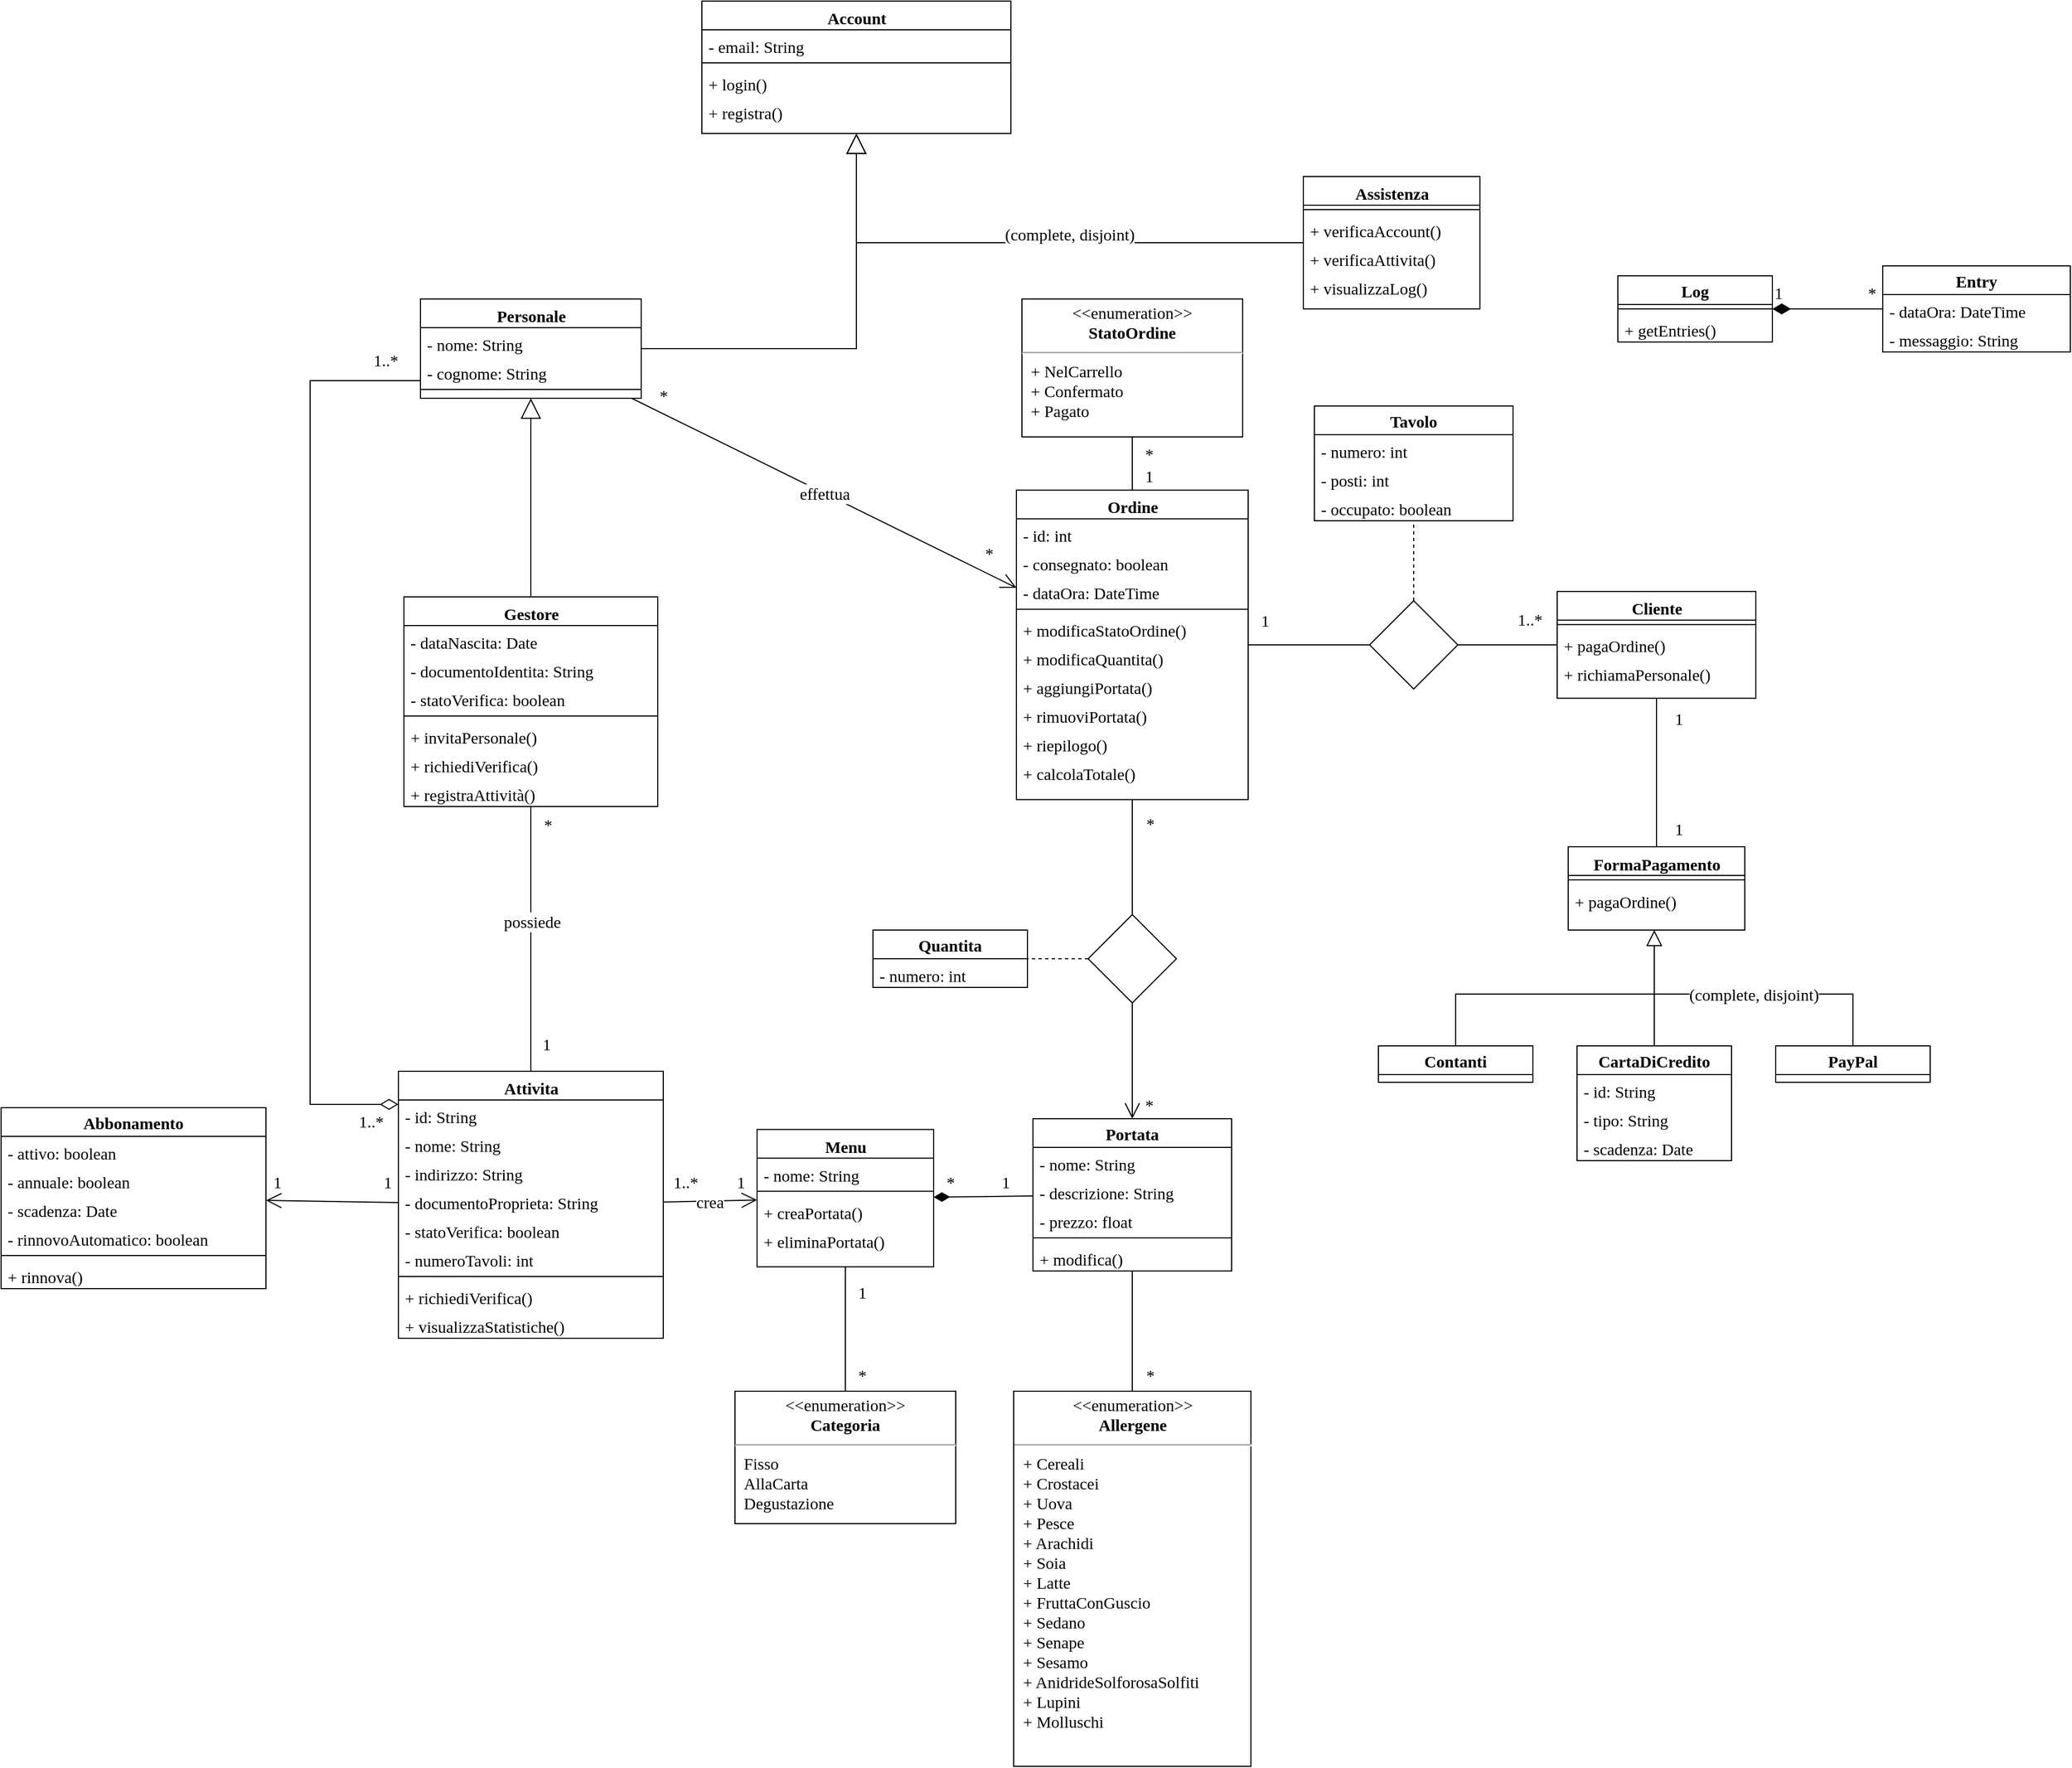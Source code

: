<mxfile version="20.3.0" type="device" pages="6"><diagram name="Page-1" id="9f46799a-70d6-7492-0946-bef42562c5a5"><mxGraphModel dx="2987" dy="2030" grid="1" gridSize="10" guides="1" tooltips="1" connect="1" arrows="1" fold="1" page="1" pageScale="1" pageWidth="1100" pageHeight="850" background="none" math="0" shadow="0"><root><mxCell id="0"/><mxCell id="1" parent="0"/><mxCell id="78961159f06e98e8-17" value="Personale" style="swimlane;html=1;fontStyle=1;align=center;verticalAlign=top;childLayout=stackLayout;horizontal=1;startSize=26;horizontalStack=0;resizeParent=1;resizeLast=0;collapsible=1;marginBottom=0;swimlaneFillColor=#ffffff;rounded=0;shadow=0;comic=0;labelBackgroundColor=none;strokeWidth=1;fillColor=none;fontFamily=Verdana;fontSize=15;" parent="1" vertex="1"><mxGeometry x="20" y="120" width="200" height="90" as="geometry"/></mxCell><mxCell id="78961159f06e98e8-21" value="- nome: String" style="text;html=1;strokeColor=none;fillColor=none;align=left;verticalAlign=top;spacingLeft=4;spacingRight=4;whiteSpace=wrap;overflow=hidden;rotatable=0;points=[[0,0.5],[1,0.5]];portConstraint=eastwest;fontSize=15;fontFamily=Verdana;" parent="78961159f06e98e8-17" vertex="1"><mxGeometry y="26" width="200" height="26" as="geometry"/></mxCell><mxCell id="78961159f06e98e8-23" value="- cognome: String" style="text;html=1;strokeColor=none;fillColor=none;align=left;verticalAlign=top;spacingLeft=4;spacingRight=4;whiteSpace=wrap;overflow=hidden;rotatable=0;points=[[0,0.5],[1,0.5]];portConstraint=eastwest;fontSize=15;fontFamily=Verdana;" parent="78961159f06e98e8-17" vertex="1"><mxGeometry y="52" width="200" height="26" as="geometry"/></mxCell><mxCell id="78961159f06e98e8-19" value="" style="line;html=1;strokeWidth=1;fillColor=none;align=left;verticalAlign=middle;spacingTop=-1;spacingLeft=3;spacingRight=3;rotatable=0;labelPosition=right;points=[];portConstraint=eastwest;fontSize=15;fontFamily=Verdana;" parent="78961159f06e98e8-17" vertex="1"><mxGeometry y="78" width="200" height="8" as="geometry"/></mxCell><mxCell id="78961159f06e98e8-30" value="Gestore" style="swimlane;html=1;fontStyle=1;align=center;verticalAlign=top;childLayout=stackLayout;horizontal=1;startSize=26;horizontalStack=0;resizeParent=1;resizeLast=0;collapsible=1;marginBottom=0;swimlaneFillColor=#ffffff;rounded=0;shadow=0;comic=0;labelBackgroundColor=none;strokeWidth=1;fillColor=none;fontFamily=Verdana;fontSize=15;" parent="1" vertex="1"><mxGeometry x="5" y="390" width="230" height="190" as="geometry"/></mxCell><mxCell id="78961159f06e98e8-32" value="- dataNascita: Date" style="text;html=1;strokeColor=none;fillColor=none;align=left;verticalAlign=top;spacingLeft=4;spacingRight=4;whiteSpace=wrap;overflow=hidden;rotatable=0;points=[[0,0.5],[1,0.5]];portConstraint=eastwest;fontSize=15;fontFamily=Verdana;" parent="78961159f06e98e8-30" vertex="1"><mxGeometry y="26" width="230" height="26" as="geometry"/></mxCell><mxCell id="78961159f06e98e8-31" value="- documentoIdentita: String" style="text;html=1;strokeColor=none;fillColor=none;align=left;verticalAlign=top;spacingLeft=4;spacingRight=4;whiteSpace=wrap;overflow=hidden;rotatable=0;points=[[0,0.5],[1,0.5]];portConstraint=eastwest;fontSize=15;fontFamily=Verdana;" parent="78961159f06e98e8-30" vertex="1"><mxGeometry y="52" width="230" height="26" as="geometry"/></mxCell><mxCell id="78961159f06e98e8-33" value="- statoVerifica: boolean" style="text;html=1;strokeColor=none;fillColor=none;align=left;verticalAlign=top;spacingLeft=4;spacingRight=4;whiteSpace=wrap;overflow=hidden;rotatable=0;points=[[0,0.5],[1,0.5]];portConstraint=eastwest;fontSize=15;fontFamily=Verdana;" parent="78961159f06e98e8-30" vertex="1"><mxGeometry y="78" width="230" height="26" as="geometry"/></mxCell><mxCell id="78961159f06e98e8-38" value="" style="line;html=1;strokeWidth=1;fillColor=none;align=left;verticalAlign=middle;spacingTop=-1;spacingLeft=3;spacingRight=3;rotatable=0;labelPosition=right;points=[];portConstraint=eastwest;fontSize=15;fontFamily=Verdana;" parent="78961159f06e98e8-30" vertex="1"><mxGeometry y="104" width="230" height="8" as="geometry"/></mxCell><mxCell id="78961159f06e98e8-39" value="+ invitaPersonale()" style="text;html=1;strokeColor=none;fillColor=none;align=left;verticalAlign=top;spacingLeft=4;spacingRight=4;whiteSpace=wrap;overflow=hidden;rotatable=0;points=[[0,0.5],[1,0.5]];portConstraint=eastwest;fontSize=15;fontFamily=Verdana;" parent="78961159f06e98e8-30" vertex="1"><mxGeometry y="112" width="230" height="26" as="geometry"/></mxCell><mxCell id="78961159f06e98e8-42" value="+ richiediVerifica()" style="text;html=1;strokeColor=none;fillColor=none;align=left;verticalAlign=top;spacingLeft=4;spacingRight=4;whiteSpace=wrap;overflow=hidden;rotatable=0;points=[[0,0.5],[1,0.5]];portConstraint=eastwest;fontSize=15;fontFamily=Verdana;" parent="78961159f06e98e8-30" vertex="1"><mxGeometry y="138" width="230" height="26" as="geometry"/></mxCell><mxCell id="ye0NVngLJZ0_apcFOXsZ-1" value="+ registraAttività()" style="text;html=1;strokeColor=none;fillColor=none;align=left;verticalAlign=top;spacingLeft=4;spacingRight=4;whiteSpace=wrap;overflow=hidden;rotatable=0;points=[[0,0.5],[1,0.5]];portConstraint=eastwest;fontSize=15;fontFamily=Verdana;" parent="78961159f06e98e8-30" vertex="1"><mxGeometry y="164" width="230" height="26" as="geometry"/></mxCell><mxCell id="78961159f06e98e8-43" value="Account" style="swimlane;html=1;fontStyle=1;align=center;verticalAlign=top;childLayout=stackLayout;horizontal=1;startSize=26;horizontalStack=0;resizeParent=1;resizeLast=0;collapsible=1;marginBottom=0;swimlaneFillColor=#ffffff;rounded=0;shadow=0;comic=0;labelBackgroundColor=none;strokeWidth=1;fillColor=none;fontFamily=Verdana;fontSize=15;" parent="1" vertex="1"><mxGeometry x="275" y="-150" width="280" height="120" as="geometry"><mxRectangle x="275" y="-150" width="110" height="30" as="alternateBounds"/></mxGeometry></mxCell><mxCell id="78961159f06e98e8-44" value="- email: String" style="text;html=1;strokeColor=none;fillColor=none;align=left;verticalAlign=top;spacingLeft=4;spacingRight=4;whiteSpace=wrap;overflow=hidden;rotatable=0;points=[[0,0.5],[1,0.5]];portConstraint=eastwest;fontSize=15;fontFamily=Verdana;" parent="78961159f06e98e8-43" vertex="1"><mxGeometry y="26" width="280" height="26" as="geometry"/></mxCell><mxCell id="78961159f06e98e8-51" value="" style="line;html=1;strokeWidth=1;fillColor=none;align=left;verticalAlign=middle;spacingTop=-1;spacingLeft=3;spacingRight=3;rotatable=0;labelPosition=right;points=[];portConstraint=eastwest;fontSize=15;fontFamily=Verdana;" parent="78961159f06e98e8-43" vertex="1"><mxGeometry y="52" width="280" height="8" as="geometry"/></mxCell><mxCell id="78961159f06e98e8-52" value="+ login()" style="text;html=1;strokeColor=none;fillColor=none;align=left;verticalAlign=top;spacingLeft=4;spacingRight=4;whiteSpace=wrap;overflow=hidden;rotatable=0;points=[[0,0.5],[1,0.5]];portConstraint=eastwest;fontSize=15;fontFamily=Verdana;" parent="78961159f06e98e8-43" vertex="1"><mxGeometry y="60" width="280" height="26" as="geometry"/></mxCell><mxCell id="78961159f06e98e8-53" value="+ registra()" style="text;html=1;strokeColor=none;fillColor=none;align=left;verticalAlign=top;spacingLeft=4;spacingRight=4;whiteSpace=wrap;overflow=hidden;rotatable=0;points=[[0,0.5],[1,0.5]];portConstraint=eastwest;fontSize=15;fontFamily=Verdana;" parent="78961159f06e98e8-43" vertex="1"><mxGeometry y="86" width="280" height="26" as="geometry"/></mxCell><mxCell id="78961159f06e98e8-56" value="Assistenza" style="swimlane;html=1;fontStyle=1;align=center;verticalAlign=top;childLayout=stackLayout;horizontal=1;startSize=26;horizontalStack=0;resizeParent=1;resizeLast=0;collapsible=1;marginBottom=0;swimlaneFillColor=#ffffff;rounded=0;shadow=0;comic=0;labelBackgroundColor=none;strokeWidth=1;fillColor=none;fontFamily=Verdana;fontSize=15;" parent="1" vertex="1"><mxGeometry x="820" y="9" width="160" height="120" as="geometry"/></mxCell><mxCell id="78961159f06e98e8-64" value="" style="line;html=1;strokeWidth=1;fillColor=none;align=left;verticalAlign=middle;spacingTop=-1;spacingLeft=3;spacingRight=3;rotatable=0;labelPosition=right;points=[];portConstraint=eastwest;fontSize=15;fontFamily=Verdana;" parent="78961159f06e98e8-56" vertex="1"><mxGeometry y="26" width="160" height="8" as="geometry"/></mxCell><mxCell id="78961159f06e98e8-65" value="+ verificaAccount()" style="text;html=1;strokeColor=none;fillColor=none;align=left;verticalAlign=top;spacingLeft=4;spacingRight=4;whiteSpace=wrap;overflow=hidden;rotatable=0;points=[[0,0.5],[1,0.5]];portConstraint=eastwest;fontSize=15;fontFamily=Verdana;" parent="78961159f06e98e8-56" vertex="1"><mxGeometry y="34" width="160" height="26" as="geometry"/></mxCell><mxCell id="78961159f06e98e8-66" value="+ verificaAttivita()" style="text;html=1;strokeColor=none;fillColor=none;align=left;verticalAlign=top;spacingLeft=4;spacingRight=4;whiteSpace=wrap;overflow=hidden;rotatable=0;points=[[0,0.5],[1,0.5]];portConstraint=eastwest;fontSize=15;fontFamily=Verdana;" parent="78961159f06e98e8-56" vertex="1"><mxGeometry y="60" width="160" height="26" as="geometry"/></mxCell><mxCell id="t3sHRTA_Trkn2-Qz8h8d-68" value="+ visualizzaLog()" style="text;html=1;strokeColor=none;fillColor=none;align=left;verticalAlign=top;spacingLeft=4;spacingRight=4;whiteSpace=wrap;overflow=hidden;rotatable=0;points=[[0,0.5],[1,0.5]];portConstraint=eastwest;fontSize=15;fontFamily=Verdana;" parent="78961159f06e98e8-56" vertex="1"><mxGeometry y="86" width="160" height="26" as="geometry"/></mxCell><mxCell id="78961159f06e98e8-69" value="Attivita" style="swimlane;html=1;fontStyle=1;align=center;verticalAlign=top;childLayout=stackLayout;horizontal=1;startSize=26;horizontalStack=0;resizeParent=1;resizeLast=0;collapsible=1;marginBottom=0;swimlaneFillColor=#ffffff;rounded=0;shadow=0;comic=0;labelBackgroundColor=none;strokeWidth=1;fillColor=none;fontFamily=Verdana;fontSize=15;" parent="1" vertex="1"><mxGeometry y="820" width="240" height="242" as="geometry"/></mxCell><mxCell id="78961159f06e98e8-75" value="- id: String" style="text;html=1;strokeColor=none;fillColor=none;align=left;verticalAlign=top;spacingLeft=4;spacingRight=4;whiteSpace=wrap;overflow=hidden;rotatable=0;points=[[0,0.5],[1,0.5]];portConstraint=eastwest;fontSize=15;fontFamily=Verdana;" parent="78961159f06e98e8-69" vertex="1"><mxGeometry y="26" width="240" height="26" as="geometry"/></mxCell><mxCell id="78961159f06e98e8-70" value="- nome: String" style="text;html=1;strokeColor=none;fillColor=none;align=left;verticalAlign=top;spacingLeft=4;spacingRight=4;whiteSpace=wrap;overflow=hidden;rotatable=0;points=[[0,0.5],[1,0.5]];portConstraint=eastwest;fontSize=15;fontFamily=Verdana;" parent="78961159f06e98e8-69" vertex="1"><mxGeometry y="52" width="240" height="26" as="geometry"/></mxCell><mxCell id="78961159f06e98e8-71" value="- indirizzo: String" style="text;html=1;strokeColor=none;fillColor=none;align=left;verticalAlign=top;spacingLeft=4;spacingRight=4;whiteSpace=wrap;overflow=hidden;rotatable=0;points=[[0,0.5],[1,0.5]];portConstraint=eastwest;fontSize=15;fontFamily=Verdana;" parent="78961159f06e98e8-69" vertex="1"><mxGeometry y="78" width="240" height="26" as="geometry"/></mxCell><mxCell id="78961159f06e98e8-72" value="- documentoProprieta: String" style="text;html=1;strokeColor=none;fillColor=none;align=left;verticalAlign=top;spacingLeft=4;spacingRight=4;whiteSpace=wrap;overflow=hidden;rotatable=0;points=[[0,0.5],[1,0.5]];portConstraint=eastwest;fontSize=15;fontFamily=Verdana;" parent="78961159f06e98e8-69" vertex="1"><mxGeometry y="104" width="240" height="26" as="geometry"/></mxCell><mxCell id="78961159f06e98e8-74" value="- statoVerifica: boolean" style="text;html=1;strokeColor=none;fillColor=none;align=left;verticalAlign=top;spacingLeft=4;spacingRight=4;whiteSpace=wrap;overflow=hidden;rotatable=0;points=[[0,0.5],[1,0.5]];portConstraint=eastwest;fontSize=15;fontFamily=Verdana;" parent="78961159f06e98e8-69" vertex="1"><mxGeometry y="130" width="240" height="26" as="geometry"/></mxCell><mxCell id="78961159f06e98e8-76" value="- numeroTavoli: int" style="text;html=1;strokeColor=none;fillColor=none;align=left;verticalAlign=top;spacingLeft=4;spacingRight=4;whiteSpace=wrap;overflow=hidden;rotatable=0;points=[[0,0.5],[1,0.5]];portConstraint=eastwest;fontSize=15;fontFamily=Verdana;" parent="78961159f06e98e8-69" vertex="1"><mxGeometry y="156" width="240" height="26" as="geometry"/></mxCell><mxCell id="78961159f06e98e8-77" value="" style="line;html=1;strokeWidth=1;fillColor=none;align=left;verticalAlign=middle;spacingTop=-1;spacingLeft=3;spacingRight=3;rotatable=0;labelPosition=right;points=[];portConstraint=eastwest;fontSize=15;fontFamily=Verdana;" parent="78961159f06e98e8-69" vertex="1"><mxGeometry y="182" width="240" height="8" as="geometry"/></mxCell><mxCell id="78961159f06e98e8-78" value="+ richiediVerifica()" style="text;html=1;strokeColor=none;fillColor=none;align=left;verticalAlign=top;spacingLeft=4;spacingRight=4;whiteSpace=wrap;overflow=hidden;rotatable=0;points=[[0,0.5],[1,0.5]];portConstraint=eastwest;fontSize=15;fontFamily=Verdana;" parent="78961159f06e98e8-69" vertex="1"><mxGeometry y="190" width="240" height="26" as="geometry"/></mxCell><mxCell id="78961159f06e98e8-40" value="+ visualizzaStatistiche()" style="text;html=1;strokeColor=none;fillColor=none;align=left;verticalAlign=top;spacingLeft=4;spacingRight=4;whiteSpace=wrap;overflow=hidden;rotatable=0;points=[[0,0.5],[1,0.5]];portConstraint=eastwest;fontSize=15;fontFamily=Verdana;" parent="78961159f06e98e8-69" vertex="1"><mxGeometry y="216" width="240" height="26" as="geometry"/></mxCell><mxCell id="oDUwn9zxXw6Twvitp6tx-8" style="rounded=0;orthogonalLoop=1;jettySize=auto;html=1;strokeWidth=1;fontFamily=Verdana;fontSize=15;startArrow=none;startFill=0;endArrow=none;endFill=0;startSize=14;endSize=12;" parent="1" source="78961159f06e98e8-82" target="oDUwn9zxXw6Twvitp6tx-7" edge="1"><mxGeometry relative="1" as="geometry"/></mxCell><mxCell id="78961159f06e98e8-82" value="Menu" style="swimlane;html=1;fontStyle=1;align=center;verticalAlign=top;childLayout=stackLayout;horizontal=1;startSize=26;horizontalStack=0;resizeParent=1;resizeLast=0;collapsible=1;marginBottom=0;swimlaneFillColor=#ffffff;rounded=0;shadow=0;comic=0;labelBackgroundColor=none;strokeWidth=1;fillColor=none;fontFamily=Verdana;fontSize=15;" parent="1" vertex="1"><mxGeometry x="325" y="872.75" width="160" height="124.5" as="geometry"/></mxCell><mxCell id="78961159f06e98e8-84" value="- nome: String" style="text;html=1;strokeColor=none;fillColor=none;align=left;verticalAlign=top;spacingLeft=4;spacingRight=4;whiteSpace=wrap;overflow=hidden;rotatable=0;points=[[0,0.5],[1,0.5]];portConstraint=eastwest;fontSize=15;fontFamily=Verdana;" parent="78961159f06e98e8-82" vertex="1"><mxGeometry y="26" width="160" height="26" as="geometry"/></mxCell><mxCell id="78961159f06e98e8-90" value="" style="line;html=1;strokeWidth=1;fillColor=none;align=left;verticalAlign=middle;spacingTop=-1;spacingLeft=3;spacingRight=3;rotatable=0;labelPosition=right;points=[];portConstraint=eastwest;fontSize=15;fontFamily=Verdana;" parent="78961159f06e98e8-82" vertex="1"><mxGeometry y="52" width="160" height="8" as="geometry"/></mxCell><mxCell id="78961159f06e98e8-91" value="+ creaPortata()" style="text;html=1;strokeColor=none;fillColor=none;align=left;verticalAlign=top;spacingLeft=4;spacingRight=4;whiteSpace=wrap;overflow=hidden;rotatable=0;points=[[0,0.5],[1,0.5]];portConstraint=eastwest;fontSize=15;fontFamily=Verdana;" parent="78961159f06e98e8-82" vertex="1"><mxGeometry y="60" width="160" height="26" as="geometry"/></mxCell><mxCell id="78961159f06e98e8-94" value="+ eliminaPortata()" style="text;html=1;strokeColor=none;fillColor=none;align=left;verticalAlign=top;spacingLeft=4;spacingRight=4;whiteSpace=wrap;overflow=hidden;rotatable=0;points=[[0,0.5],[1,0.5]];portConstraint=eastwest;fontSize=15;fontFamily=Verdana;" parent="78961159f06e98e8-82" vertex="1"><mxGeometry y="86" width="160" height="26" as="geometry"/></mxCell><mxCell id="t3sHRTA_Trkn2-Qz8h8d-16" style="edgeStyle=none;rounded=0;orthogonalLoop=1;jettySize=auto;html=1;fontFamily=Verdana;fontSize=15;endArrow=none;endFill=0;" parent="1" source="78961159f06e98e8-95" target="t3sHRTA_Trkn2-Qz8h8d-14" edge="1"><mxGeometry relative="1" as="geometry"/></mxCell><mxCell id="t3sHRTA_Trkn2-Qz8h8d-46" value="" style="edgeStyle=none;rounded=0;orthogonalLoop=1;jettySize=auto;html=1;strokeWidth=1;fontFamily=Verdana;fontSize=15;startArrow=none;startFill=0;endArrow=none;endFill=0;startSize=14;endSize=12;" parent="1" source="78961159f06e98e8-95" target="t3sHRTA_Trkn2-Qz8h8d-42" edge="1"><mxGeometry relative="1" as="geometry"/></mxCell><mxCell id="78961159f06e98e8-95" value="Cliente" style="swimlane;html=1;fontStyle=1;align=center;verticalAlign=top;childLayout=stackLayout;horizontal=1;startSize=26;horizontalStack=0;resizeParent=1;resizeLast=0;collapsible=1;marginBottom=0;swimlaneFillColor=#ffffff;rounded=0;shadow=0;comic=0;labelBackgroundColor=none;strokeWidth=1;fillColor=none;fontFamily=Verdana;fontSize=15;" parent="1" vertex="1"><mxGeometry x="1050" y="385.13" width="180" height="96.75" as="geometry"/></mxCell><mxCell id="78961159f06e98e8-103" value="" style="line;html=1;strokeWidth=1;fillColor=none;align=left;verticalAlign=middle;spacingTop=-1;spacingLeft=3;spacingRight=3;rotatable=0;labelPosition=right;points=[];portConstraint=eastwest;fontSize=15;fontFamily=Verdana;" parent="78961159f06e98e8-95" vertex="1"><mxGeometry y="26" width="180" height="8" as="geometry"/></mxCell><mxCell id="78961159f06e98e8-104" value="+ pagaOrdine()" style="text;html=1;strokeColor=none;fillColor=none;align=left;verticalAlign=top;spacingLeft=4;spacingRight=4;whiteSpace=wrap;overflow=hidden;rotatable=0;points=[[0,0.5],[1,0.5]];portConstraint=eastwest;fontSize=15;fontFamily=Verdana;" parent="78961159f06e98e8-95" vertex="1"><mxGeometry y="34" width="180" height="26" as="geometry"/></mxCell><mxCell id="t3sHRTA_Trkn2-Qz8h8d-69" value="+ richiamaPersonale()" style="text;html=1;strokeColor=none;fillColor=none;align=left;verticalAlign=top;spacingLeft=4;spacingRight=4;whiteSpace=wrap;overflow=hidden;rotatable=0;points=[[0,0.5],[1,0.5]];portConstraint=eastwest;fontSize=15;fontFamily=Verdana;" parent="78961159f06e98e8-95" vertex="1"><mxGeometry y="60" width="180" height="26" as="geometry"/></mxCell><mxCell id="t3sHRTA_Trkn2-Qz8h8d-15" style="edgeStyle=none;rounded=0;orthogonalLoop=1;jettySize=auto;html=1;fontFamily=Verdana;fontSize=15;endArrow=none;endFill=0;" parent="1" source="78961159f06e98e8-108" target="t3sHRTA_Trkn2-Qz8h8d-14" edge="1"><mxGeometry relative="1" as="geometry"/></mxCell><mxCell id="t3sHRTA_Trkn2-Qz8h8d-19" style="edgeStyle=none;rounded=0;orthogonalLoop=1;jettySize=auto;html=1;fontFamily=Verdana;fontSize=15;endArrow=none;endFill=0;" parent="1" source="78961159f06e98e8-108" target="t3sHRTA_Trkn2-Qz8h8d-18" edge="1"><mxGeometry relative="1" as="geometry"/></mxCell><mxCell id="78961159f06e98e8-108" value="Ordine" style="swimlane;html=1;fontStyle=1;align=center;verticalAlign=top;childLayout=stackLayout;horizontal=1;startSize=26;horizontalStack=0;resizeParent=1;resizeLast=0;collapsible=1;marginBottom=0;swimlaneFillColor=#ffffff;rounded=0;shadow=0;comic=0;labelBackgroundColor=none;strokeWidth=1;fillColor=none;fontFamily=Verdana;fontSize=15;" parent="1" vertex="1"><mxGeometry x="560" y="293.25" width="210" height="280.5" as="geometry"/></mxCell><mxCell id="78961159f06e98e8-109" value="- id: int" style="text;html=1;strokeColor=none;fillColor=none;align=left;verticalAlign=top;spacingLeft=4;spacingRight=4;whiteSpace=wrap;overflow=hidden;rotatable=0;points=[[0,0.5],[1,0.5]];portConstraint=eastwest;fontSize=15;fontFamily=Verdana;" parent="78961159f06e98e8-108" vertex="1"><mxGeometry y="26" width="210" height="26" as="geometry"/></mxCell><mxCell id="t3sHRTA_Trkn2-Qz8h8d-36" value="- consegnato: boolean" style="text;html=1;strokeColor=none;fillColor=none;align=left;verticalAlign=top;spacingLeft=4;spacingRight=4;whiteSpace=wrap;overflow=hidden;rotatable=0;points=[[0,0.5],[1,0.5]];portConstraint=eastwest;fontSize=15;fontFamily=Verdana;" parent="78961159f06e98e8-108" vertex="1"><mxGeometry y="52" width="210" height="26" as="geometry"/></mxCell><mxCell id="78961159f06e98e8-110" value="- dataOra: DateTime" style="text;html=1;strokeColor=none;fillColor=none;align=left;verticalAlign=top;spacingLeft=4;spacingRight=4;whiteSpace=wrap;overflow=hidden;rotatable=0;points=[[0,0.5],[1,0.5]];portConstraint=eastwest;fontSize=15;fontFamily=Verdana;" parent="78961159f06e98e8-108" vertex="1"><mxGeometry y="78" width="210" height="26" as="geometry"/></mxCell><mxCell id="78961159f06e98e8-116" value="" style="line;html=1;strokeWidth=1;fillColor=none;align=left;verticalAlign=middle;spacingTop=-1;spacingLeft=3;spacingRight=3;rotatable=0;labelPosition=right;points=[];portConstraint=eastwest;fontSize=15;fontFamily=Verdana;" parent="78961159f06e98e8-108" vertex="1"><mxGeometry y="104" width="210" height="8" as="geometry"/></mxCell><mxCell id="t3sHRTA_Trkn2-Qz8h8d-3" value="+ modificaStatoOrdine()" style="text;html=1;strokeColor=none;fillColor=none;align=left;verticalAlign=top;spacingLeft=4;spacingRight=4;whiteSpace=wrap;overflow=hidden;rotatable=0;points=[[0,0.5],[1,0.5]];portConstraint=eastwest;fontSize=15;fontFamily=Verdana;" parent="78961159f06e98e8-108" vertex="1"><mxGeometry y="112" width="210" height="26" as="geometry"/></mxCell><mxCell id="t3sHRTA_Trkn2-Qz8h8d-33" value="+ modificaQuantita()" style="text;html=1;strokeColor=none;fillColor=none;align=left;verticalAlign=top;spacingLeft=4;spacingRight=4;whiteSpace=wrap;overflow=hidden;rotatable=0;points=[[0,0.5],[1,0.5]];portConstraint=eastwest;fontSize=15;fontFamily=Verdana;" parent="78961159f06e98e8-108" vertex="1"><mxGeometry y="138" width="210" height="26" as="geometry"/></mxCell><mxCell id="t3sHRTA_Trkn2-Qz8h8d-34" value="+ aggiungiPortata()" style="text;html=1;strokeColor=none;fillColor=none;align=left;verticalAlign=top;spacingLeft=4;spacingRight=4;whiteSpace=wrap;overflow=hidden;rotatable=0;points=[[0,0.5],[1,0.5]];portConstraint=eastwest;fontSize=15;fontFamily=Verdana;" parent="78961159f06e98e8-108" vertex="1"><mxGeometry y="164" width="210" height="26" as="geometry"/></mxCell><mxCell id="t3sHRTA_Trkn2-Qz8h8d-35" value="+ rimuoviPortata()" style="text;html=1;strokeColor=none;fillColor=none;align=left;verticalAlign=top;spacingLeft=4;spacingRight=4;whiteSpace=wrap;overflow=hidden;rotatable=0;points=[[0,0.5],[1,0.5]];portConstraint=eastwest;fontSize=15;fontFamily=Verdana;" parent="78961159f06e98e8-108" vertex="1"><mxGeometry y="190" width="210" height="26" as="geometry"/></mxCell><mxCell id="t3sHRTA_Trkn2-Qz8h8d-37" value="+ riepilogo()" style="text;html=1;strokeColor=none;fillColor=none;align=left;verticalAlign=top;spacingLeft=4;spacingRight=4;whiteSpace=wrap;overflow=hidden;rotatable=0;points=[[0,0.5],[1,0.5]];portConstraint=eastwest;fontSize=15;fontFamily=Verdana;" parent="78961159f06e98e8-108" vertex="1"><mxGeometry y="216" width="210" height="26" as="geometry"/></mxCell><mxCell id="t3sHRTA_Trkn2-Qz8h8d-65" value="+ calcolaTotale()" style="text;html=1;strokeColor=none;fillColor=none;align=left;verticalAlign=top;spacingLeft=4;spacingRight=4;whiteSpace=wrap;overflow=hidden;rotatable=0;points=[[0,0.5],[1,0.5]];portConstraint=eastwest;fontSize=15;fontFamily=Verdana;" parent="78961159f06e98e8-108" vertex="1"><mxGeometry y="242" width="210" height="26" as="geometry"/></mxCell><mxCell id="jz4y4E7gQW_miQtjK9Yh-1" value="" style="endArrow=block;endSize=16;endFill=0;html=1;rounded=0;fontSize=15;fontFamily=Verdana;edgeStyle=orthogonalEdgeStyle;" parent="1" source="78961159f06e98e8-17" target="78961159f06e98e8-43" edge="1"><mxGeometry width="160" relative="1" as="geometry"><mxPoint x="470" y="440" as="sourcePoint"/><mxPoint x="630" y="440" as="targetPoint"/></mxGeometry></mxCell><mxCell id="jz4y4E7gQW_miQtjK9Yh-2" value="" style="endArrow=block;endSize=16;endFill=0;html=1;rounded=0;fontSize=15;fontFamily=Verdana;" parent="1" source="78961159f06e98e8-30" target="78961159f06e98e8-17" edge="1"><mxGeometry width="160" relative="1" as="geometry"><mxPoint x="318.858" y="100" as="sourcePoint"/><mxPoint x="300" y="400" as="targetPoint"/></mxGeometry></mxCell><mxCell id="jz4y4E7gQW_miQtjK9Yh-3" value="&#10;&lt;span style=&quot;color: rgb(0, 0, 0); font-family: Verdana; font-size: 15px; font-style: normal; font-variant-ligatures: normal; font-variant-caps: normal; font-weight: 400; letter-spacing: normal; orphans: 2; text-align: center; text-indent: 0px; text-transform: none; widows: 2; word-spacing: 0px; -webkit-text-stroke-width: 0px; background-color: rgb(255, 255, 255); text-decoration-thickness: initial; text-decoration-style: initial; text-decoration-color: initial; float: none; display: inline !important;&quot;&gt;(complete, disjoint)&lt;/span&gt;&#10;&#10;" style="endArrow=block;endSize=16;endFill=0;html=1;rounded=0;fontSize=15;fontFamily=Verdana;edgeStyle=orthogonalEdgeStyle;" parent="1" source="78961159f06e98e8-56" target="78961159f06e98e8-43" edge="1"><mxGeometry x="-0.156" y="1" width="160" relative="1" as="geometry"><mxPoint x="328.858" y="110" as="sourcePoint"/><mxPoint x="367.599" y="20" as="targetPoint"/><mxPoint as="offset"/></mxGeometry></mxCell><mxCell id="t3sHRTA_Trkn2-Qz8h8d-7" style="rounded=0;orthogonalLoop=1;jettySize=auto;html=1;fontSize=15;endArrow=none;endFill=0;" parent="1" source="jz4y4E7gQW_miQtjK9Yh-5" target="t3sHRTA_Trkn2-Qz8h8d-6" edge="1"><mxGeometry relative="1" as="geometry"/></mxCell><mxCell id="t3sHRTA_Trkn2-Qz8h8d-21" style="edgeStyle=none;rounded=0;orthogonalLoop=1;jettySize=auto;html=1;fontFamily=Verdana;fontSize=15;endArrow=diamondThin;endFill=1;strokeWidth=1;startSize=14;endSize=12;" parent="1" source="jz4y4E7gQW_miQtjK9Yh-5" target="78961159f06e98e8-82" edge="1"><mxGeometry relative="1" as="geometry"/></mxCell><mxCell id="jz4y4E7gQW_miQtjK9Yh-5" value="Portata" style="swimlane;fontStyle=1;childLayout=stackLayout;horizontal=1;startSize=26;fillColor=none;horizontalStack=0;resizeParent=1;resizeParentMax=0;resizeLast=0;collapsible=1;marginBottom=0;fontFamily=Verdana;fontSize=15;" parent="1" vertex="1"><mxGeometry x="575" y="863" width="180" height="138" as="geometry"/></mxCell><mxCell id="jz4y4E7gQW_miQtjK9Yh-6" value="- nome: String" style="text;strokeColor=none;fillColor=none;align=left;verticalAlign=top;spacingLeft=4;spacingRight=4;overflow=hidden;rotatable=0;points=[[0,0.5],[1,0.5]];portConstraint=eastwest;fontSize=15;fontFamily=Verdana;" parent="jz4y4E7gQW_miQtjK9Yh-5" vertex="1"><mxGeometry y="26" width="180" height="26" as="geometry"/></mxCell><mxCell id="jz4y4E7gQW_miQtjK9Yh-7" value="- descrizione: String" style="text;strokeColor=none;fillColor=none;align=left;verticalAlign=top;spacingLeft=4;spacingRight=4;overflow=hidden;rotatable=0;points=[[0,0.5],[1,0.5]];portConstraint=eastwest;fontSize=15;fontFamily=Verdana;" parent="jz4y4E7gQW_miQtjK9Yh-5" vertex="1"><mxGeometry y="52" width="180" height="26" as="geometry"/></mxCell><mxCell id="jz4y4E7gQW_miQtjK9Yh-8" value="- prezzo: float" style="text;strokeColor=none;fillColor=none;align=left;verticalAlign=top;spacingLeft=4;spacingRight=4;overflow=hidden;rotatable=0;points=[[0,0.5],[1,0.5]];portConstraint=eastwest;fontSize=15;fontFamily=Verdana;" parent="jz4y4E7gQW_miQtjK9Yh-5" vertex="1"><mxGeometry y="78" width="180" height="26" as="geometry"/></mxCell><mxCell id="t3sHRTA_Trkn2-Qz8h8d-70" value="" style="line;strokeWidth=1;fillColor=none;align=left;verticalAlign=middle;spacingTop=-1;spacingLeft=3;spacingRight=3;rotatable=0;labelPosition=right;points=[];portConstraint=eastwest;strokeColor=inherit;fontFamily=Verdana;fontSize=15;" parent="jz4y4E7gQW_miQtjK9Yh-5" vertex="1"><mxGeometry y="104" width="180" height="8" as="geometry"/></mxCell><mxCell id="t3sHRTA_Trkn2-Qz8h8d-71" value="+ modifica()" style="text;strokeColor=none;fillColor=none;align=left;verticalAlign=top;spacingLeft=4;spacingRight=4;overflow=hidden;rotatable=0;points=[[0,0.5],[1,0.5]];portConstraint=eastwest;fontFamily=Verdana;fontSize=15;" parent="jz4y4E7gQW_miQtjK9Yh-5" vertex="1"><mxGeometry y="112" width="180" height="26" as="geometry"/></mxCell><mxCell id="jz4y4E7gQW_miQtjK9Yh-11" value="crea" style="endArrow=open;endSize=12;html=1;rounded=0;fontFamily=Verdana;fontSize=15;" parent="1" source="78961159f06e98e8-69" target="78961159f06e98e8-82" edge="1"><mxGeometry width="160" relative="1" as="geometry"><mxPoint x="470" y="740" as="sourcePoint"/><mxPoint x="630" y="740" as="targetPoint"/></mxGeometry></mxCell><mxCell id="jz4y4E7gQW_miQtjK9Yh-16" value="*" style="endArrow=open;endFill=0;endSize=12;html=1;rounded=0;fontFamily=Verdana;fontSize=15;" parent="1" source="t3sHRTA_Trkn2-Qz8h8d-24" target="jz4y4E7gQW_miQtjK9Yh-5" edge="1"><mxGeometry x="0.752" y="15" width="160" relative="1" as="geometry"><mxPoint x="628" y="721.0" as="sourcePoint"/><mxPoint x="760" y="820" as="targetPoint"/><mxPoint as="offset"/></mxGeometry></mxCell><mxCell id="jz4y4E7gQW_miQtjK9Yh-22" value="effettua" style="endArrow=open;endSize=12;html=1;rounded=0;fontFamily=Verdana;fontSize=15;" parent="1" source="78961159f06e98e8-17" target="78961159f06e98e8-108" edge="1"><mxGeometry width="160" relative="1" as="geometry"><mxPoint x="780" y="674" as="sourcePoint"/><mxPoint x="680" y="674" as="targetPoint"/></mxGeometry></mxCell><mxCell id="jz4y4E7gQW_miQtjK9Yh-23" value="*" style="text;html=1;align=center;verticalAlign=middle;resizable=0;points=[];autosize=1;strokeColor=none;fillColor=none;fontSize=15;fontFamily=Verdana;" parent="1" vertex="1"><mxGeometry x="666" y="580" width="30" height="30" as="geometry"/></mxCell><mxCell id="jz4y4E7gQW_miQtjK9Yh-24" value="Log" style="swimlane;fontStyle=1;childLayout=stackLayout;horizontal=1;startSize=26;fillColor=none;horizontalStack=0;resizeParent=1;resizeParentMax=0;resizeLast=0;collapsible=1;marginBottom=0;fontFamily=Verdana;fontSize=15;" parent="1" vertex="1"><mxGeometry x="1105" y="99" width="140" height="60" as="geometry"/></mxCell><mxCell id="jz4y4E7gQW_miQtjK9Yh-50" value="" style="line;strokeWidth=1;fillColor=none;align=left;verticalAlign=middle;spacingTop=-1;spacingLeft=3;spacingRight=3;rotatable=0;labelPosition=right;points=[];portConstraint=eastwest;strokeColor=inherit;fontFamily=Verdana;fontSize=15;" parent="jz4y4E7gQW_miQtjK9Yh-24" vertex="1"><mxGeometry y="26" width="140" height="8" as="geometry"/></mxCell><mxCell id="jz4y4E7gQW_miQtjK9Yh-25" value="+ getEntries()" style="text;strokeColor=none;fillColor=none;align=left;verticalAlign=top;spacingLeft=4;spacingRight=4;overflow=hidden;rotatable=0;points=[[0,0.5],[1,0.5]];portConstraint=eastwest;fontFamily=Verdana;fontSize=15;" parent="jz4y4E7gQW_miQtjK9Yh-24" vertex="1"><mxGeometry y="34" width="140" height="26" as="geometry"/></mxCell><mxCell id="jz4y4E7gQW_miQtjK9Yh-28" value="Entry" style="swimlane;fontStyle=1;childLayout=stackLayout;horizontal=1;startSize=26;fillColor=none;horizontalStack=0;resizeParent=1;resizeParentMax=0;resizeLast=0;collapsible=1;marginBottom=0;fontFamily=Verdana;fontSize=15;" parent="1" vertex="1"><mxGeometry x="1345" y="90" width="170" height="78" as="geometry"/></mxCell><mxCell id="jz4y4E7gQW_miQtjK9Yh-29" value="- dataOra: DateTime" style="text;strokeColor=none;fillColor=none;align=left;verticalAlign=top;spacingLeft=4;spacingRight=4;overflow=hidden;rotatable=0;points=[[0,0.5],[1,0.5]];portConstraint=eastwest;fontFamily=Verdana;fontSize=15;" parent="jz4y4E7gQW_miQtjK9Yh-28" vertex="1"><mxGeometry y="26" width="170" height="26" as="geometry"/></mxCell><mxCell id="jz4y4E7gQW_miQtjK9Yh-30" value="- messaggio: String" style="text;strokeColor=none;fillColor=none;align=left;verticalAlign=top;spacingLeft=4;spacingRight=4;overflow=hidden;rotatable=0;points=[[0,0.5],[1,0.5]];portConstraint=eastwest;fontFamily=Verdana;fontSize=15;" parent="jz4y4E7gQW_miQtjK9Yh-28" vertex="1"><mxGeometry y="52" width="170" height="26" as="geometry"/></mxCell><mxCell id="jz4y4E7gQW_miQtjK9Yh-33" value="1" style="endArrow=none;html=1;endSize=12;startArrow=diamondThin;startSize=14;startFill=1;align=left;verticalAlign=bottom;rounded=0;fontFamily=Verdana;fontSize=15;endFill=0;" parent="1" source="jz4y4E7gQW_miQtjK9Yh-24" target="jz4y4E7gQW_miQtjK9Yh-28" edge="1"><mxGeometry x="-1" y="3" relative="1" as="geometry"><mxPoint x="1205" y="259" as="sourcePoint"/><mxPoint x="1365" y="259" as="targetPoint"/></mxGeometry></mxCell><mxCell id="jz4y4E7gQW_miQtjK9Yh-34" value="*" style="text;html=1;align=center;verticalAlign=middle;resizable=0;points=[];autosize=1;strokeColor=none;fillColor=none;fontSize=15;fontFamily=Verdana;" parent="1" vertex="1"><mxGeometry x="1320" y="99" width="30" height="30" as="geometry"/></mxCell><mxCell id="jz4y4E7gQW_miQtjK9Yh-37" value="" style="endArrow=open;endSize=12;html=1;rounded=0;fontFamily=Verdana;fontSize=15;endFill=0;" parent="1" source="78961159f06e98e8-69" target="jz4y4E7gQW_miQtjK9Yh-38" edge="1"><mxGeometry width="160" relative="1" as="geometry"><mxPoint x="-160" y="920" as="sourcePoint"/><mxPoint x="-70" y="920" as="targetPoint"/></mxGeometry></mxCell><mxCell id="jz4y4E7gQW_miQtjK9Yh-38" value="Abbonamento" style="swimlane;fontStyle=1;childLayout=stackLayout;horizontal=1;startSize=26;fillColor=none;horizontalStack=0;resizeParent=1;resizeParentMax=0;resizeLast=0;collapsible=1;marginBottom=0;fontFamily=Verdana;fontSize=15;" parent="1" vertex="1"><mxGeometry x="-360" y="853" width="240" height="164" as="geometry"><mxRectangle x="-360" y="893" width="160" height="30" as="alternateBounds"/></mxGeometry></mxCell><mxCell id="jz4y4E7gQW_miQtjK9Yh-45" value="- attivo: boolean" style="text;strokeColor=none;fillColor=none;align=left;verticalAlign=top;spacingLeft=4;spacingRight=4;overflow=hidden;rotatable=0;points=[[0,0.5],[1,0.5]];portConstraint=eastwest;fontFamily=Verdana;fontSize=15;" parent="jz4y4E7gQW_miQtjK9Yh-38" vertex="1"><mxGeometry y="26" width="240" height="26" as="geometry"/></mxCell><mxCell id="oDUwn9zxXw6Twvitp6tx-2" value="- annuale: boolean" style="text;strokeColor=none;fillColor=none;align=left;verticalAlign=top;spacingLeft=4;spacingRight=4;overflow=hidden;rotatable=0;points=[[0,0.5],[1,0.5]];portConstraint=eastwest;fontFamily=Verdana;fontSize=15;" parent="jz4y4E7gQW_miQtjK9Yh-38" vertex="1"><mxGeometry y="52" width="240" height="26" as="geometry"/></mxCell><mxCell id="jz4y4E7gQW_miQtjK9Yh-40" value="- scadenza: Date" style="text;strokeColor=none;fillColor=none;align=left;verticalAlign=top;spacingLeft=4;spacingRight=4;overflow=hidden;rotatable=0;points=[[0,0.5],[1,0.5]];portConstraint=eastwest;fontFamily=Verdana;fontSize=15;" parent="jz4y4E7gQW_miQtjK9Yh-38" vertex="1"><mxGeometry y="78" width="240" height="26" as="geometry"/></mxCell><mxCell id="jz4y4E7gQW_miQtjK9Yh-41" value="- rinnovoAutomatico: boolean&#10;" style="text;strokeColor=none;fillColor=none;align=left;verticalAlign=top;spacingLeft=4;spacingRight=4;overflow=hidden;rotatable=0;points=[[0,0.5],[1,0.5]];portConstraint=eastwest;fontFamily=Verdana;fontSize=15;" parent="jz4y4E7gQW_miQtjK9Yh-38" vertex="1"><mxGeometry y="104" width="240" height="26" as="geometry"/></mxCell><mxCell id="jz4y4E7gQW_miQtjK9Yh-48" value="" style="line;strokeWidth=1;fillColor=none;align=left;verticalAlign=middle;spacingTop=-1;spacingLeft=3;spacingRight=3;rotatable=0;labelPosition=right;points=[];portConstraint=eastwest;strokeColor=inherit;fontFamily=Verdana;fontSize=15;" parent="jz4y4E7gQW_miQtjK9Yh-38" vertex="1"><mxGeometry y="130" width="240" height="8" as="geometry"/></mxCell><mxCell id="jz4y4E7gQW_miQtjK9Yh-47" value="+ rinnova()" style="text;strokeColor=none;fillColor=none;align=left;verticalAlign=top;spacingLeft=4;spacingRight=4;overflow=hidden;rotatable=0;points=[[0,0.5],[1,0.5]];portConstraint=eastwest;fontFamily=Verdana;fontSize=15;" parent="jz4y4E7gQW_miQtjK9Yh-38" vertex="1"><mxGeometry y="138" width="240" height="26" as="geometry"/></mxCell><mxCell id="jz4y4E7gQW_miQtjK9Yh-42" value="" style="endArrow=none;html=1;endSize=12;startArrow=diamondThin;startSize=14;startFill=0;edgeStyle=orthogonalEdgeStyle;rounded=0;fontFamily=Verdana;fontSize=15;endFill=0;" parent="1" source="78961159f06e98e8-69" target="78961159f06e98e8-17" edge="1"><mxGeometry relative="1" as="geometry"><mxPoint x="180" y="630" as="sourcePoint"/><mxPoint x="340" y="630" as="targetPoint"/><Array as="points"><mxPoint x="-80" y="850"/><mxPoint x="-80" y="194"/></Array></mxGeometry></mxCell><mxCell id="jz4y4E7gQW_miQtjK9Yh-44" value="1..*" style="edgeLabel;resizable=0;html=1;align=right;verticalAlign=top;fontFamily=Verdana;fontSize=15;" parent="jz4y4E7gQW_miQtjK9Yh-42" connectable="0" vertex="1"><mxGeometry x="1" relative="1" as="geometry"><mxPoint x="-20" y="-34" as="offset"/></mxGeometry></mxCell><mxCell id="jz4y4E7gQW_miQtjK9Yh-59" value="1..*" style="text;html=1;align=center;verticalAlign=middle;resizable=0;points=[];autosize=1;strokeColor=none;fillColor=none;fontSize=15;fontFamily=Verdana;" parent="1" vertex="1"><mxGeometry x="-50" y="850" width="50" height="30" as="geometry"/></mxCell><mxCell id="t3sHRTA_Trkn2-Qz8h8d-6" value="&lt;p style=&quot;margin: 4px 0px 0px; text-align: center; font-size: 15px;&quot;&gt;&amp;lt;&amp;lt;enumeration&amp;gt;&amp;gt;&lt;br style=&quot;font-size: 15px;&quot;&gt;&lt;b style=&quot;font-size: 15px;&quot;&gt;Allergene&lt;/b&gt;&lt;/p&gt;&lt;hr style=&quot;font-size: 15px;&quot;&gt;&lt;p style=&quot;margin: 0px 0px 0px 8px; text-align: left;&quot;&gt;&lt;span style=&quot;background-color: initial;&quot;&gt;+ Cereali&lt;/span&gt;&lt;br&gt;&lt;span style=&quot;background-color: initial;&quot;&gt;+ Crostacei&lt;/span&gt;&lt;br&gt;&lt;span style=&quot;background-color: initial;&quot;&gt;+ Uova&lt;/span&gt;&lt;br&gt;&lt;span style=&quot;background-color: initial;&quot;&gt;+ Pesce&lt;/span&gt;&lt;br&gt;&lt;span style=&quot;background-color: initial;&quot;&gt;+ Arachidi&lt;/span&gt;&lt;br&gt;&lt;span style=&quot;background-color: initial;&quot;&gt;+ Soia&lt;/span&gt;&lt;br&gt;&lt;span style=&quot;background-color: initial;&quot;&gt;+ Latte&lt;/span&gt;&lt;br&gt;&lt;span style=&quot;background-color: initial;&quot;&gt;+ FruttaConGuscio&lt;/span&gt;&lt;br&gt;&lt;span style=&quot;background-color: initial;&quot;&gt;+ Sedano&lt;/span&gt;&lt;br&gt;&lt;span style=&quot;background-color: initial;&quot;&gt;+ Senape&lt;/span&gt;&lt;br&gt;&lt;span style=&quot;background-color: initial;&quot;&gt;+ Sesamo&lt;/span&gt;&lt;br&gt;&lt;span style=&quot;background-color: initial;&quot;&gt;+ AnidrideSolforosaSolfiti&lt;/span&gt;&lt;br&gt;&lt;span style=&quot;background-color: initial;&quot;&gt;+ Lupini&lt;/span&gt;&lt;br&gt;&lt;span style=&quot;background-color: initial;&quot;&gt;+ Molluschi&lt;/span&gt;&lt;br&gt;&lt;/p&gt;" style="shape=rect;html=1;overflow=fill;whiteSpace=wrap;fontSize=15;fontFamily=Verdana;" parent="1" vertex="1"><mxGeometry x="557.5" y="1110" width="215" height="340" as="geometry"/></mxCell><mxCell id="t3sHRTA_Trkn2-Qz8h8d-8" value="*" style="text;html=1;align=center;verticalAlign=middle;resizable=0;points=[];autosize=1;strokeColor=none;fillColor=none;fontSize=15;fontFamily=Verdana;" parent="1" vertex="1"><mxGeometry x="666" y="1080" width="30" height="30" as="geometry"/></mxCell><mxCell id="t3sHRTA_Trkn2-Qz8h8d-10" value="Tavolo" style="swimlane;fontStyle=1;childLayout=stackLayout;horizontal=1;startSize=26;fillColor=none;horizontalStack=0;resizeParent=1;resizeParentMax=0;resizeLast=0;collapsible=1;marginBottom=0;fontFamily=Verdana;fontSize=15;" parent="1" vertex="1"><mxGeometry x="830" y="217" width="180" height="104" as="geometry"/></mxCell><mxCell id="t3sHRTA_Trkn2-Qz8h8d-11" value="- numero: int" style="text;strokeColor=none;fillColor=none;align=left;verticalAlign=top;spacingLeft=4;spacingRight=4;overflow=hidden;rotatable=0;points=[[0,0.5],[1,0.5]];portConstraint=eastwest;fontFamily=Verdana;fontSize=15;" parent="t3sHRTA_Trkn2-Qz8h8d-10" vertex="1"><mxGeometry y="26" width="180" height="26" as="geometry"/></mxCell><mxCell id="t3sHRTA_Trkn2-Qz8h8d-12" value="- posti: int" style="text;strokeColor=none;fillColor=none;align=left;verticalAlign=top;spacingLeft=4;spacingRight=4;overflow=hidden;rotatable=0;points=[[0,0.5],[1,0.5]];portConstraint=eastwest;fontFamily=Verdana;fontSize=15;" parent="t3sHRTA_Trkn2-Qz8h8d-10" vertex="1"><mxGeometry y="52" width="180" height="26" as="geometry"/></mxCell><mxCell id="t3sHRTA_Trkn2-Qz8h8d-13" value="- occupato: boolean" style="text;strokeColor=none;fillColor=none;align=left;verticalAlign=top;spacingLeft=4;spacingRight=4;overflow=hidden;rotatable=0;points=[[0,0.5],[1,0.5]];portConstraint=eastwest;fontFamily=Verdana;fontSize=15;" parent="t3sHRTA_Trkn2-Qz8h8d-10" vertex="1"><mxGeometry y="78" width="180" height="26" as="geometry"/></mxCell><mxCell id="t3sHRTA_Trkn2-Qz8h8d-17" style="edgeStyle=none;rounded=0;orthogonalLoop=1;jettySize=auto;html=1;fontFamily=Verdana;fontSize=15;endArrow=none;endFill=0;dashed=1;" parent="1" source="t3sHRTA_Trkn2-Qz8h8d-14" target="t3sHRTA_Trkn2-Qz8h8d-10" edge="1"><mxGeometry relative="1" as="geometry"/></mxCell><mxCell id="t3sHRTA_Trkn2-Qz8h8d-14" value="" style="rhombus;whiteSpace=wrap;html=1;fontFamily=Verdana;fontSize=15;" parent="1" vertex="1"><mxGeometry x="880" y="393.5" width="80" height="80" as="geometry"/></mxCell><mxCell id="t3sHRTA_Trkn2-Qz8h8d-18" value="&lt;p style=&quot;margin:0px;margin-top:4px;text-align:center;&quot;&gt;&amp;lt;&amp;lt;enumeration&amp;gt;&amp;gt;&lt;br&gt;&lt;b&gt;StatoOrdine&lt;/b&gt;&lt;/p&gt;&lt;hr&gt;&lt;p style=&quot;margin:0px;margin-left:8px;text-align:left;&quot;&gt;+ NelCarrello&lt;/p&gt;&lt;p style=&quot;margin:0px;margin-left:8px;text-align:left;&quot;&gt;+ Confermato&lt;/p&gt;&lt;p style=&quot;margin:0px;margin-left:8px;text-align:left;&quot;&gt;+ Pagato&lt;/p&gt;" style="shape=rect;html=1;overflow=fill;whiteSpace=wrap;fontFamily=Verdana;fontSize=15;" parent="1" vertex="1"><mxGeometry x="565" y="120" width="200" height="125" as="geometry"/></mxCell><mxCell id="t3sHRTA_Trkn2-Qz8h8d-22" value="1" style="text;html=1;align=center;verticalAlign=middle;resizable=0;points=[];autosize=1;strokeColor=none;fillColor=none;fontSize=15;fontFamily=Verdana;" parent="1" vertex="1"><mxGeometry x="535" y="905" width="30" height="30" as="geometry"/></mxCell><mxCell id="t3sHRTA_Trkn2-Qz8h8d-23" value="*" style="text;html=1;align=center;verticalAlign=middle;resizable=0;points=[];autosize=1;strokeColor=none;fillColor=none;fontSize=15;fontFamily=Verdana;" parent="1" vertex="1"><mxGeometry x="485" y="905" width="30" height="30" as="geometry"/></mxCell><mxCell id="t3sHRTA_Trkn2-Qz8h8d-25" style="edgeStyle=none;rounded=0;orthogonalLoop=1;jettySize=auto;html=1;strokeWidth=1;fontFamily=Verdana;fontSize=15;startArrow=none;startFill=0;endArrow=none;endFill=0;startSize=14;endSize=12;" parent="1" source="t3sHRTA_Trkn2-Qz8h8d-24" target="78961159f06e98e8-108" edge="1"><mxGeometry relative="1" as="geometry"/></mxCell><mxCell id="t3sHRTA_Trkn2-Qz8h8d-30" style="edgeStyle=none;rounded=0;orthogonalLoop=1;jettySize=auto;html=1;strokeWidth=1;fontFamily=Verdana;fontSize=15;startArrow=none;startFill=0;endArrow=none;endFill=0;startSize=14;endSize=12;dashed=1;" parent="1" source="t3sHRTA_Trkn2-Qz8h8d-24" target="t3sHRTA_Trkn2-Qz8h8d-26" edge="1"><mxGeometry relative="1" as="geometry"/></mxCell><mxCell id="t3sHRTA_Trkn2-Qz8h8d-24" value="" style="rhombus;whiteSpace=wrap;html=1;fontFamily=Verdana;fontSize=15;" parent="1" vertex="1"><mxGeometry x="625" y="678" width="80" height="80" as="geometry"/></mxCell><mxCell id="t3sHRTA_Trkn2-Qz8h8d-26" value="Quantita" style="swimlane;fontStyle=1;childLayout=stackLayout;horizontal=1;startSize=26;fillColor=none;horizontalStack=0;resizeParent=1;resizeParentMax=0;resizeLast=0;collapsible=1;marginBottom=0;fontFamily=Verdana;fontSize=15;" parent="1" vertex="1"><mxGeometry x="430" y="692" width="140" height="52" as="geometry"/></mxCell><mxCell id="t3sHRTA_Trkn2-Qz8h8d-27" value="- numero: int" style="text;strokeColor=none;fillColor=none;align=left;verticalAlign=top;spacingLeft=4;spacingRight=4;overflow=hidden;rotatable=0;points=[[0,0.5],[1,0.5]];portConstraint=eastwest;fontFamily=Verdana;fontSize=15;" parent="t3sHRTA_Trkn2-Qz8h8d-26" vertex="1"><mxGeometry y="26" width="140" height="26" as="geometry"/></mxCell><mxCell id="t3sHRTA_Trkn2-Qz8h8d-31" value="1..*" style="text;html=1;align=center;verticalAlign=middle;resizable=0;points=[];autosize=1;strokeColor=none;fillColor=none;fontSize=15;fontFamily=Verdana;" parent="1" vertex="1"><mxGeometry x="1000" y="395" width="50" height="30" as="geometry"/></mxCell><mxCell id="t3sHRTA_Trkn2-Qz8h8d-32" value="1" style="text;html=1;align=center;verticalAlign=middle;resizable=0;points=[];autosize=1;strokeColor=none;fillColor=none;fontSize=15;fontFamily=Verdana;" parent="1" vertex="1"><mxGeometry x="770" y="396" width="30" height="30" as="geometry"/></mxCell><mxCell id="t3sHRTA_Trkn2-Qz8h8d-42" value="FormaPagamento" style="swimlane;html=1;fontStyle=1;align=center;verticalAlign=top;childLayout=stackLayout;horizontal=1;startSize=26;horizontalStack=0;resizeParent=1;resizeLast=0;collapsible=1;marginBottom=0;swimlaneFillColor=#ffffff;rounded=0;shadow=0;comic=0;labelBackgroundColor=none;strokeWidth=1;fillColor=none;fontFamily=Verdana;fontSize=15;" parent="1" vertex="1"><mxGeometry x="1060" y="616.5" width="160" height="75.5" as="geometry"/></mxCell><mxCell id="t3sHRTA_Trkn2-Qz8h8d-44" value="" style="line;html=1;strokeWidth=1;fillColor=none;align=left;verticalAlign=middle;spacingTop=-1;spacingLeft=3;spacingRight=3;rotatable=0;labelPosition=right;points=[];portConstraint=eastwest;fontSize=15;fontFamily=Verdana;" parent="t3sHRTA_Trkn2-Qz8h8d-42" vertex="1"><mxGeometry y="26" width="160" height="8" as="geometry"/></mxCell><mxCell id="t3sHRTA_Trkn2-Qz8h8d-45" value="+ pagaOrdine()" style="text;html=1;strokeColor=none;fillColor=none;align=left;verticalAlign=top;spacingLeft=4;spacingRight=4;whiteSpace=wrap;overflow=hidden;rotatable=0;points=[[0,0.5],[1,0.5]];portConstraint=eastwest;fontSize=15;fontFamily=Verdana;" parent="t3sHRTA_Trkn2-Qz8h8d-42" vertex="1"><mxGeometry y="34" width="160" height="26" as="geometry"/></mxCell><mxCell id="t3sHRTA_Trkn2-Qz8h8d-61" style="edgeStyle=orthogonalEdgeStyle;rounded=0;orthogonalLoop=1;jettySize=auto;html=1;strokeWidth=1;fontFamily=Verdana;fontSize=15;startArrow=none;startFill=0;endArrow=block;endFill=0;startSize=14;endSize=12;" parent="1" source="t3sHRTA_Trkn2-Qz8h8d-48" target="t3sHRTA_Trkn2-Qz8h8d-42" edge="1"><mxGeometry relative="1" as="geometry"><Array as="points"><mxPoint x="958" y="750"/><mxPoint x="1138" y="750"/></Array></mxGeometry></mxCell><mxCell id="t3sHRTA_Trkn2-Qz8h8d-48" value="Contanti" style="swimlane;fontStyle=1;childLayout=stackLayout;horizontal=1;startSize=26;fillColor=none;horizontalStack=0;resizeParent=1;resizeParentMax=0;resizeLast=0;collapsible=1;marginBottom=0;fontFamily=Verdana;fontSize=15;" parent="1" vertex="1"><mxGeometry x="888" y="797" width="140" height="33" as="geometry"/></mxCell><mxCell id="t3sHRTA_Trkn2-Qz8h8d-63" style="edgeStyle=orthogonalEdgeStyle;rounded=0;orthogonalLoop=1;jettySize=auto;html=1;strokeWidth=1;fontFamily=Verdana;fontSize=15;startArrow=none;startFill=0;endArrow=none;endFill=0;startSize=14;endSize=12;" parent="1" source="t3sHRTA_Trkn2-Qz8h8d-52" edge="1"><mxGeometry relative="1" as="geometry"><mxPoint x="1138" y="750" as="targetPoint"/></mxGeometry></mxCell><mxCell id="t3sHRTA_Trkn2-Qz8h8d-52" value="CartaDiCredito" style="swimlane;fontStyle=1;childLayout=stackLayout;horizontal=1;startSize=26;fillColor=none;horizontalStack=0;resizeParent=1;resizeParentMax=0;resizeLast=0;collapsible=1;marginBottom=0;fontFamily=Verdana;fontSize=15;" parent="1" vertex="1"><mxGeometry x="1068" y="797" width="140" height="104" as="geometry"/></mxCell><mxCell id="t3sHRTA_Trkn2-Qz8h8d-53" value="- id: String" style="text;strokeColor=none;fillColor=none;align=left;verticalAlign=top;spacingLeft=4;spacingRight=4;overflow=hidden;rotatable=0;points=[[0,0.5],[1,0.5]];portConstraint=eastwest;fontFamily=Verdana;fontSize=15;" parent="t3sHRTA_Trkn2-Qz8h8d-52" vertex="1"><mxGeometry y="26" width="140" height="26" as="geometry"/></mxCell><mxCell id="t3sHRTA_Trkn2-Qz8h8d-54" value="- tipo: String" style="text;strokeColor=none;fillColor=none;align=left;verticalAlign=top;spacingLeft=4;spacingRight=4;overflow=hidden;rotatable=0;points=[[0,0.5],[1,0.5]];portConstraint=eastwest;fontFamily=Verdana;fontSize=15;" parent="t3sHRTA_Trkn2-Qz8h8d-52" vertex="1"><mxGeometry y="52" width="140" height="26" as="geometry"/></mxCell><mxCell id="t3sHRTA_Trkn2-Qz8h8d-55" value="- scadenza: Date" style="text;strokeColor=none;fillColor=none;align=left;verticalAlign=top;spacingLeft=4;spacingRight=4;overflow=hidden;rotatable=0;points=[[0,0.5],[1,0.5]];portConstraint=eastwest;fontFamily=Verdana;fontSize=15;" parent="t3sHRTA_Trkn2-Qz8h8d-52" vertex="1"><mxGeometry y="78" width="140" height="26" as="geometry"/></mxCell><mxCell id="t3sHRTA_Trkn2-Qz8h8d-64" value="(complete, disjoint)" style="edgeStyle=orthogonalEdgeStyle;rounded=0;orthogonalLoop=1;jettySize=auto;html=1;strokeWidth=1;fontFamily=Verdana;fontSize=15;startArrow=none;startFill=0;endArrow=none;endFill=0;startSize=14;endSize=12;" parent="1" source="t3sHRTA_Trkn2-Qz8h8d-56" edge="1"><mxGeometry x="0.207" relative="1" as="geometry"><mxPoint x="1138" y="750" as="targetPoint"/><Array as="points"><mxPoint x="1318" y="750"/><mxPoint x="1138" y="750"/></Array><mxPoint as="offset"/></mxGeometry></mxCell><mxCell id="t3sHRTA_Trkn2-Qz8h8d-56" value="PayPal" style="swimlane;fontStyle=1;childLayout=stackLayout;horizontal=1;startSize=26;fillColor=none;horizontalStack=0;resizeParent=1;resizeParentMax=0;resizeLast=0;collapsible=1;marginBottom=0;fontFamily=Verdana;fontSize=15;" parent="1" vertex="1"><mxGeometry x="1248" y="797" width="140" height="33" as="geometry"/></mxCell><mxCell id="t3sHRTA_Trkn2-Qz8h8d-66" value="1" style="text;html=1;align=center;verticalAlign=middle;resizable=0;points=[];autosize=1;strokeColor=none;fillColor=none;fontSize=15;fontFamily=Verdana;" parent="1" vertex="1"><mxGeometry x="665" y="265" width="30" height="30" as="geometry"/></mxCell><mxCell id="t3sHRTA_Trkn2-Qz8h8d-67" value="*" style="text;html=1;align=center;verticalAlign=middle;resizable=0;points=[];autosize=1;strokeColor=none;fillColor=none;fontSize=15;fontFamily=Verdana;" parent="1" vertex="1"><mxGeometry x="665" y="245" width="30" height="30" as="geometry"/></mxCell><mxCell id="oDUwn9zxXw6Twvitp6tx-3" value="1" style="text;html=1;align=center;verticalAlign=middle;resizable=0;points=[];autosize=1;strokeColor=none;fillColor=none;fontSize=15;fontFamily=Verdana;" parent="1" vertex="1"><mxGeometry x="-25" y="905" width="30" height="30" as="geometry"/></mxCell><mxCell id="oDUwn9zxXw6Twvitp6tx-4" value="1" style="text;html=1;align=center;verticalAlign=middle;resizable=0;points=[];autosize=1;strokeColor=none;fillColor=none;fontSize=15;fontFamily=Verdana;" parent="1" vertex="1"><mxGeometry x="-125" y="905" width="30" height="30" as="geometry"/></mxCell><mxCell id="oDUwn9zxXw6Twvitp6tx-5" value="1..*" style="text;html=1;align=center;verticalAlign=middle;resizable=0;points=[];autosize=1;strokeColor=none;fillColor=none;fontSize=15;fontFamily=Verdana;" parent="1" vertex="1"><mxGeometry x="235" y="905" width="50" height="30" as="geometry"/></mxCell><mxCell id="oDUwn9zxXw6Twvitp6tx-6" value="1" style="text;html=1;align=center;verticalAlign=middle;resizable=0;points=[];autosize=1;strokeColor=none;fillColor=none;fontSize=15;fontFamily=Verdana;" parent="1" vertex="1"><mxGeometry x="295" y="905" width="30" height="30" as="geometry"/></mxCell><mxCell id="oDUwn9zxXw6Twvitp6tx-7" value="&lt;p style=&quot;margin:0px;margin-top:4px;text-align:center;&quot;&gt;&amp;lt;&amp;lt;enumeration&amp;gt;&amp;gt;&lt;br&gt;&lt;b&gt;Categoria&lt;/b&gt;&lt;/p&gt;&lt;hr&gt;&lt;p style=&quot;margin:0px;margin-left:8px;text-align:left;&quot;&gt;Fisso&lt;/p&gt;&lt;p style=&quot;margin:0px;margin-left:8px;text-align:left;&quot;&gt;AllaCarta&lt;/p&gt;&lt;p style=&quot;margin:0px;margin-left:8px;text-align:left;&quot;&gt;Degustazione&lt;/p&gt;" style="shape=rect;html=1;overflow=fill;whiteSpace=wrap;fontFamily=Verdana;fontSize=15;" parent="1" vertex="1"><mxGeometry x="305" y="1110" width="200" height="120" as="geometry"/></mxCell><mxCell id="oDUwn9zxXw6Twvitp6tx-9" value="1" style="text;html=1;align=center;verticalAlign=middle;resizable=0;points=[];autosize=1;strokeColor=none;fillColor=none;fontSize=15;fontFamily=Verdana;" parent="1" vertex="1"><mxGeometry x="405" y="1005" width="30" height="30" as="geometry"/></mxCell><mxCell id="oDUwn9zxXw6Twvitp6tx-10" value="*" style="text;html=1;align=center;verticalAlign=middle;resizable=0;points=[];autosize=1;strokeColor=none;fillColor=none;fontSize=15;fontFamily=Verdana;" parent="1" vertex="1"><mxGeometry x="405" y="1080" width="30" height="30" as="geometry"/></mxCell><mxCell id="jz4y4E7gQW_miQtjK9Yh-4" value="*" style="endArrow=none;html=1;endSize=12;startArrow=none;startSize=14;startFill=0;edgeStyle=orthogonalEdgeStyle;align=left;verticalAlign=bottom;rounded=0;endFill=0;fontSize=15;fontFamily=Verdana;" parent="1" source="78961159f06e98e8-30" edge="1"><mxGeometry x="-0.769" y="10" relative="1" as="geometry"><mxPoint x="120" y="590" as="sourcePoint"/><mxPoint x="120" y="820" as="targetPoint"/><mxPoint as="offset"/></mxGeometry></mxCell><mxCell id="oDUwn9zxXw6Twvitp6tx-11" value="possiede" style="edgeLabel;html=1;align=center;verticalAlign=middle;resizable=0;points=[];fontSize=15;fontFamily=Verdana;" parent="jz4y4E7gQW_miQtjK9Yh-4" vertex="1" connectable="0"><mxGeometry x="-0.139" y="1" relative="1" as="geometry"><mxPoint as="offset"/></mxGeometry></mxCell><mxCell id="jz4y4E7gQW_miQtjK9Yh-19" value="1" style="text;html=1;align=center;verticalAlign=middle;resizable=0;points=[];autosize=1;strokeColor=none;fillColor=none;fontSize=15;fontFamily=Verdana;" parent="1" vertex="1"><mxGeometry x="119" y="780.001" width="30" height="30" as="geometry"/></mxCell><mxCell id="oDUwn9zxXw6Twvitp6tx-12" value="*" style="text;html=1;align=center;verticalAlign=middle;resizable=0;points=[];autosize=1;strokeColor=none;fillColor=none;fontSize=15;fontFamily=Verdana;" parent="1" vertex="1"><mxGeometry x="225" y="192" width="30" height="30" as="geometry"/></mxCell><mxCell id="oDUwn9zxXw6Twvitp6tx-13" value="*" style="text;html=1;align=center;verticalAlign=middle;resizable=0;points=[];autosize=1;strokeColor=none;fillColor=none;fontSize=15;fontFamily=Verdana;" parent="1" vertex="1"><mxGeometry x="520" y="335" width="30" height="30" as="geometry"/></mxCell><mxCell id="oDUwn9zxXw6Twvitp6tx-14" value="1" style="text;html=1;align=center;verticalAlign=middle;resizable=0;points=[];autosize=1;strokeColor=none;fillColor=none;fontSize=15;fontFamily=Verdana;" parent="1" vertex="1"><mxGeometry x="1145" y="485" width="30" height="30" as="geometry"/></mxCell><mxCell id="oDUwn9zxXw6Twvitp6tx-15" value="1" style="text;html=1;align=center;verticalAlign=middle;resizable=0;points=[];autosize=1;strokeColor=none;fillColor=none;fontSize=15;fontFamily=Verdana;" parent="1" vertex="1"><mxGeometry x="1145" y="585" width="30" height="30" as="geometry"/></mxCell></root></mxGraphModel></diagram><diagram id="DiwVLNZo0x2yDbGfCR_i" name="Account"><mxGraphModel dx="1038" dy="1749" grid="1" gridSize="10" guides="1" tooltips="1" connect="1" arrows="1" fold="1" page="1" pageScale="1" pageWidth="850" pageHeight="1100" math="0" shadow="0"><root><mxCell id="0"/><mxCell id="1" parent="0"/><mxCell id="S0Gn1nkC7Gq2xWjPyeJ3-1" value="Personale" style="swimlane;html=1;fontStyle=1;align=center;verticalAlign=top;childLayout=stackLayout;horizontal=1;startSize=26;horizontalStack=0;resizeParent=1;resizeLast=0;collapsible=1;marginBottom=0;swimlaneFillColor=#ffffff;rounded=0;shadow=0;comic=0;labelBackgroundColor=none;strokeWidth=1;fillColor=#DAE8FC;fontFamily=Verdana;fontSize=15;strokeColor=#6C8EBF;" parent="1" vertex="1"><mxGeometry x="145" y="-690" width="200" height="90" as="geometry"/></mxCell><mxCell id="S0Gn1nkC7Gq2xWjPyeJ3-2" value="- nome: String" style="text;html=1;strokeColor=none;fillColor=none;align=left;verticalAlign=top;spacingLeft=4;spacingRight=4;whiteSpace=wrap;overflow=hidden;rotatable=0;points=[[0,0.5],[1,0.5]];portConstraint=eastwest;fontSize=15;fontFamily=Verdana;" parent="S0Gn1nkC7Gq2xWjPyeJ3-1" vertex="1"><mxGeometry y="26" width="200" height="26" as="geometry"/></mxCell><mxCell id="S0Gn1nkC7Gq2xWjPyeJ3-3" value="- cognome: String" style="text;html=1;strokeColor=none;fillColor=none;align=left;verticalAlign=top;spacingLeft=4;spacingRight=4;whiteSpace=wrap;overflow=hidden;rotatable=0;points=[[0,0.5],[1,0.5]];portConstraint=eastwest;fontSize=15;fontFamily=Verdana;" parent="S0Gn1nkC7Gq2xWjPyeJ3-1" vertex="1"><mxGeometry y="52" width="200" height="26" as="geometry"/></mxCell><mxCell id="S0Gn1nkC7Gq2xWjPyeJ3-4" value="" style="line;html=1;strokeWidth=1;fillColor=none;align=left;verticalAlign=middle;spacingTop=-1;spacingLeft=3;spacingRight=3;rotatable=0;labelPosition=right;points=[];portConstraint=eastwest;fontSize=15;fontFamily=Verdana;strokeColor=#6C8EBF;" parent="S0Gn1nkC7Gq2xWjPyeJ3-1" vertex="1"><mxGeometry y="78" width="200" height="8" as="geometry"/></mxCell><mxCell id="S0Gn1nkC7Gq2xWjPyeJ3-5" value="Gestore" style="swimlane;html=1;fontStyle=1;align=center;verticalAlign=top;childLayout=stackLayout;horizontal=1;startSize=26;horizontalStack=0;resizeParent=1;resizeLast=0;collapsible=1;marginBottom=0;swimlaneFillColor=#ffffff;rounded=0;shadow=0;comic=0;labelBackgroundColor=none;strokeWidth=1;fillColor=#DAE8FC;fontFamily=Verdana;fontSize=15;strokeColor=#6C8EBF;" parent="1" vertex="1"><mxGeometry x="130" y="-500" width="230" height="112" as="geometry"/></mxCell><mxCell id="S0Gn1nkC7Gq2xWjPyeJ3-6" value="- dataNascita: Date" style="text;html=1;strokeColor=none;fillColor=none;align=left;verticalAlign=top;spacingLeft=4;spacingRight=4;whiteSpace=wrap;overflow=hidden;rotatable=0;points=[[0,0.5],[1,0.5]];portConstraint=eastwest;fontSize=15;fontFamily=Verdana;" parent="S0Gn1nkC7Gq2xWjPyeJ3-5" vertex="1"><mxGeometry y="26" width="230" height="26" as="geometry"/></mxCell><mxCell id="S0Gn1nkC7Gq2xWjPyeJ3-7" value="- documentoIdentita: String" style="text;html=1;strokeColor=none;fillColor=none;align=left;verticalAlign=top;spacingLeft=4;spacingRight=4;whiteSpace=wrap;overflow=hidden;rotatable=0;points=[[0,0.5],[1,0.5]];portConstraint=eastwest;fontSize=15;fontFamily=Verdana;" parent="S0Gn1nkC7Gq2xWjPyeJ3-5" vertex="1"><mxGeometry y="52" width="230" height="26" as="geometry"/></mxCell><mxCell id="S0Gn1nkC7Gq2xWjPyeJ3-8" value="- statoVerifica: boolean" style="text;html=1;strokeColor=none;fillColor=none;align=left;verticalAlign=top;spacingLeft=4;spacingRight=4;whiteSpace=wrap;overflow=hidden;rotatable=0;points=[[0,0.5],[1,0.5]];portConstraint=eastwest;fontSize=15;fontFamily=Verdana;" parent="S0Gn1nkC7Gq2xWjPyeJ3-5" vertex="1"><mxGeometry y="78" width="230" height="26" as="geometry"/></mxCell><mxCell id="S0Gn1nkC7Gq2xWjPyeJ3-12" value="" style="line;html=1;strokeWidth=1;fillColor=none;align=left;verticalAlign=middle;spacingTop=-1;spacingLeft=3;spacingRight=3;rotatable=0;labelPosition=right;points=[];portConstraint=eastwest;fontSize=15;fontFamily=Verdana;strokeColor=#6C8EBF;" parent="S0Gn1nkC7Gq2xWjPyeJ3-5" vertex="1"><mxGeometry y="104" width="230" height="8" as="geometry"/></mxCell><mxCell id="S0Gn1nkC7Gq2xWjPyeJ3-16" value="Account" style="swimlane;html=1;fontStyle=1;align=center;verticalAlign=top;childLayout=stackLayout;horizontal=1;startSize=26;horizontalStack=0;resizeParent=1;resizeLast=0;collapsible=1;marginBottom=0;swimlaneFillColor=#ffffff;rounded=0;shadow=0;comic=0;labelBackgroundColor=none;strokeWidth=1;fillColor=#DAE8FC;fontFamily=Verdana;fontSize=15;strokeColor=#6C8EBF;" parent="1" vertex="1"><mxGeometry x="290" y="-920" width="280" height="60" as="geometry"><mxRectangle x="275" y="-150" width="110" height="30" as="alternateBounds"/></mxGeometry></mxCell><mxCell id="S0Gn1nkC7Gq2xWjPyeJ3-17" value="- email: String" style="text;html=1;strokeColor=none;fillColor=none;align=left;verticalAlign=top;spacingLeft=4;spacingRight=4;whiteSpace=wrap;overflow=hidden;rotatable=0;points=[[0,0.5],[1,0.5]];portConstraint=eastwest;fontSize=15;fontFamily=Verdana;" parent="S0Gn1nkC7Gq2xWjPyeJ3-16" vertex="1"><mxGeometry y="26" width="280" height="26" as="geometry"/></mxCell><mxCell id="S0Gn1nkC7Gq2xWjPyeJ3-19" value="" style="line;html=1;strokeWidth=1;fillColor=none;align=left;verticalAlign=middle;spacingTop=-1;spacingLeft=3;spacingRight=3;rotatable=0;labelPosition=right;points=[];portConstraint=eastwest;fontSize=15;fontFamily=Verdana;strokeColor=#6C8EBF;" parent="S0Gn1nkC7Gq2xWjPyeJ3-16" vertex="1"><mxGeometry y="52" width="280" height="8" as="geometry"/></mxCell><mxCell id="S0Gn1nkC7Gq2xWjPyeJ3-22" value="Assistenza" style="swimlane;html=1;fontStyle=1;align=center;verticalAlign=top;childLayout=stackLayout;horizontal=1;startSize=26;horizontalStack=0;resizeParent=1;resizeLast=0;collapsible=1;marginBottom=0;swimlaneFillColor=#ffffff;rounded=0;shadow=0;comic=0;labelBackgroundColor=none;strokeWidth=1;fillColor=#DAE8FC;fontFamily=Verdana;fontSize=15;strokeColor=#6C8EBF;" parent="1" vertex="1"><mxGeometry x="550" y="-690" width="160" height="34" as="geometry"/></mxCell><mxCell id="S0Gn1nkC7Gq2xWjPyeJ3-23" value="" style="line;html=1;strokeWidth=1;fillColor=none;align=left;verticalAlign=middle;spacingTop=-1;spacingLeft=3;spacingRight=3;rotatable=0;labelPosition=right;points=[];portConstraint=eastwest;fontSize=15;fontFamily=Verdana;strokeColor=#6C8EBF;" parent="S0Gn1nkC7Gq2xWjPyeJ3-22" vertex="1"><mxGeometry y="26" width="160" height="8" as="geometry"/></mxCell><mxCell id="S0Gn1nkC7Gq2xWjPyeJ3-27" value="" style="endArrow=block;endSize=16;endFill=0;html=1;rounded=0;fontSize=15;fontFamily=Verdana;edgeStyle=orthogonalEdgeStyle;" parent="1" source="S0Gn1nkC7Gq2xWjPyeJ3-1" target="S0Gn1nkC7Gq2xWjPyeJ3-16" edge="1"><mxGeometry width="160" relative="1" as="geometry"><mxPoint x="485" y="-490" as="sourcePoint"/><mxPoint x="645" y="-490" as="targetPoint"/><Array as="points"><mxPoint x="245" y="-760"/><mxPoint x="430" y="-760"/></Array></mxGeometry></mxCell><mxCell id="S0Gn1nkC7Gq2xWjPyeJ3-28" value="" style="endArrow=block;endSize=16;endFill=0;html=1;rounded=0;fontSize=15;fontFamily=Verdana;" parent="1" source="S0Gn1nkC7Gq2xWjPyeJ3-5" target="S0Gn1nkC7Gq2xWjPyeJ3-1" edge="1"><mxGeometry width="160" relative="1" as="geometry"><mxPoint x="470.858" y="-620" as="sourcePoint"/><mxPoint x="452" y="-320" as="targetPoint"/></mxGeometry></mxCell><mxCell id="S0Gn1nkC7Gq2xWjPyeJ3-29" value="&lt;span style=&quot;color: rgb(0, 0, 0); font-family: Verdana; font-size: 15px; font-style: normal; font-variant-ligatures: normal; font-variant-caps: normal; font-weight: 400; letter-spacing: normal; orphans: 2; text-align: center; text-indent: 0px; text-transform: none; widows: 2; word-spacing: 0px; -webkit-text-stroke-width: 0px; background-color: rgb(255, 255, 255); text-decoration-thickness: initial; text-decoration-style: initial; text-decoration-color: initial; float: none; display: inline !important;&quot;&gt;(complete, disjoint)&lt;/span&gt;" style="endArrow=block;endSize=16;endFill=0;html=1;rounded=0;fontSize=15;fontFamily=Verdana;edgeStyle=orthogonalEdgeStyle;" parent="1" source="S0Gn1nkC7Gq2xWjPyeJ3-22" target="S0Gn1nkC7Gq2xWjPyeJ3-16" edge="1"><mxGeometry x="-0.041" width="160" relative="1" as="geometry"><mxPoint x="343.858" y="-820" as="sourcePoint"/><mxPoint x="382.599" y="-910" as="targetPoint"/><mxPoint as="offset"/><Array as="points"><mxPoint x="625" y="-760"/><mxPoint x="430" y="-760"/></Array></mxGeometry></mxCell></root></mxGraphModel></diagram><diagram id="7lKjeakYMTbC90FX32kz" name="Log"><mxGraphModel dx="-134" dy="448" grid="1" gridSize="10" guides="1" tooltips="1" connect="1" arrows="1" fold="1" page="1" pageScale="1" pageWidth="850" pageHeight="1100" math="0" shadow="0"><root><mxCell id="0"/><mxCell id="1" parent="0"/><mxCell id="_nY6sc7CSQKmkJU08soo-1" value="Log" style="swimlane;fontStyle=1;childLayout=stackLayout;horizontal=1;startSize=26;fillColor=#DAE8FC;horizontalStack=0;resizeParent=1;resizeParentMax=0;resizeLast=0;collapsible=1;marginBottom=0;fontFamily=Verdana;fontSize=15;strokeColor=#6C8EBF;" parent="1" vertex="1"><mxGeometry x="1105" y="99" width="140" height="60" as="geometry"/></mxCell><mxCell id="_nY6sc7CSQKmkJU08soo-2" value="" style="line;strokeWidth=1;fillColor=none;align=left;verticalAlign=middle;spacingTop=-1;spacingLeft=3;spacingRight=3;rotatable=0;labelPosition=right;points=[];portConstraint=eastwest;strokeColor=inherit;fontFamily=Verdana;fontSize=15;" parent="_nY6sc7CSQKmkJU08soo-1" vertex="1"><mxGeometry y="26" width="140" height="8" as="geometry"/></mxCell><mxCell id="_nY6sc7CSQKmkJU08soo-3" value="+ getEntries()" style="text;strokeColor=none;fillColor=none;align=left;verticalAlign=top;spacingLeft=4;spacingRight=4;overflow=hidden;rotatable=0;points=[[0,0.5],[1,0.5]];portConstraint=eastwest;fontFamily=Verdana;fontSize=15;" parent="_nY6sc7CSQKmkJU08soo-1" vertex="1"><mxGeometry y="34" width="140" height="26" as="geometry"/></mxCell><mxCell id="OLt9_Mlmt8eJIA7Z77F9-1" style="edgeStyle=orthogonalEdgeStyle;rounded=0;orthogonalLoop=1;jettySize=auto;html=1;endArrow=none;endFill=0;" parent="1" source="_nY6sc7CSQKmkJU08soo-4" target="QBzLs0Y1ygL3cdwYRmjH-1" edge="1"><mxGeometry relative="1" as="geometry"/></mxCell><mxCell id="_nY6sc7CSQKmkJU08soo-4" value="Entry" style="swimlane;fontStyle=1;childLayout=stackLayout;horizontal=1;startSize=26;fillColor=#DAE8FC;horizontalStack=0;resizeParent=1;resizeParentMax=0;resizeLast=0;collapsible=1;marginBottom=0;fontFamily=Verdana;fontSize=15;strokeColor=#6C8EBF;" parent="1" vertex="1"><mxGeometry x="1345" y="90" width="170" height="78" as="geometry"/></mxCell><mxCell id="_nY6sc7CSQKmkJU08soo-5" value="- dataOra: DateTime" style="text;strokeColor=none;fillColor=none;align=left;verticalAlign=top;spacingLeft=4;spacingRight=4;overflow=hidden;rotatable=0;points=[[0,0.5],[1,0.5]];portConstraint=eastwest;fontFamily=Verdana;fontSize=15;" parent="_nY6sc7CSQKmkJU08soo-4" vertex="1"><mxGeometry y="26" width="170" height="26" as="geometry"/></mxCell><mxCell id="_nY6sc7CSQKmkJU08soo-6" value="- messaggio: String" style="text;strokeColor=none;fillColor=none;align=left;verticalAlign=top;spacingLeft=4;spacingRight=4;overflow=hidden;rotatable=0;points=[[0,0.5],[1,0.5]];portConstraint=eastwest;fontFamily=Verdana;fontSize=15;" parent="_nY6sc7CSQKmkJU08soo-4" vertex="1"><mxGeometry y="52" width="170" height="26" as="geometry"/></mxCell><mxCell id="_nY6sc7CSQKmkJU08soo-7" value="1" style="endArrow=none;html=1;endSize=12;startArrow=diamondThin;startSize=14;startFill=1;align=left;verticalAlign=bottom;rounded=0;fontFamily=Verdana;fontSize=15;endFill=0;" parent="1" source="_nY6sc7CSQKmkJU08soo-1" target="_nY6sc7CSQKmkJU08soo-4" edge="1"><mxGeometry x="-1" y="3" relative="1" as="geometry"><mxPoint x="1205" y="259" as="sourcePoint"/><mxPoint x="1365" y="259" as="targetPoint"/></mxGeometry></mxCell><mxCell id="_nY6sc7CSQKmkJU08soo-8" value="*" style="text;html=1;align=center;verticalAlign=middle;resizable=0;points=[];autosize=1;strokeColor=none;fillColor=none;fontSize=15;fontFamily=Verdana;" parent="1" vertex="1"><mxGeometry x="1320" y="99" width="30" height="30" as="geometry"/></mxCell><mxCell id="QBzLs0Y1ygL3cdwYRmjH-1" value="&lt;p style=&quot;margin: 4px 0px 0px; text-align: center; font-size: 15px;&quot;&gt;&amp;lt;&amp;lt;enumeration&amp;gt;&amp;gt;&lt;br style=&quot;font-size: 15px;&quot;&gt;&lt;b style=&quot;font-size: 15px;&quot;&gt;Livello&lt;/b&gt;&lt;/p&gt;&lt;hr style=&quot;font-size: 15px;&quot;&gt;&lt;p style=&quot;margin: 0px 0px 0px 8px; text-align: left;&quot;&gt;&lt;span style=&quot;background-color: initial;&quot;&gt;+ Basso&lt;/span&gt;&lt;br&gt;&lt;span style=&quot;background-color: initial;&quot;&gt;+ Medio&lt;/span&gt;&lt;br&gt;&lt;span style=&quot;background-color: initial;&quot;&gt;+ Alto&lt;/span&gt;&lt;br&gt;&lt;/p&gt;" style="shape=rect;html=1;overflow=fill;whiteSpace=wrap;fontSize=15;fontFamily=Verdana;strokeColor=#6C8EBF;fillColor=#DAE8FC;" parent="1" vertex="1"><mxGeometry x="1322.5" y="230" width="215" height="120" as="geometry"/></mxCell><mxCell id="OLt9_Mlmt8eJIA7Z77F9-2" value="1" style="text;html=1;align=center;verticalAlign=middle;resizable=0;points=[];autosize=1;strokeColor=none;fillColor=none;fontFamily=Verdana;fontSize=15;" parent="1" vertex="1"><mxGeometry x="1425" y="165" width="30" height="30" as="geometry"/></mxCell><mxCell id="OLt9_Mlmt8eJIA7Z77F9-3" value="*" style="text;html=1;align=center;verticalAlign=middle;resizable=0;points=[];autosize=1;strokeColor=none;fillColor=none;fontFamily=Verdana;fontSize=15;" parent="1" vertex="1"><mxGeometry x="1425" y="205" width="30" height="30" as="geometry"/></mxCell></root></mxGraphModel></diagram><diagram id="MIfoPoRWk6uRTZWjnL62" name="Attività"><mxGraphModel dx="2234" dy="865" grid="1" gridSize="10" guides="1" tooltips="1" connect="1" arrows="1" fold="1" page="1" pageScale="1" pageWidth="850" pageHeight="1100" math="0" shadow="0"><root><mxCell id="0"/><mxCell id="1" parent="0"/><mxCell id="duaPwruWJFDdmE2YUYbz-1" value="Personale" style="swimlane;html=1;fontStyle=1;align=center;verticalAlign=top;childLayout=stackLayout;horizontal=1;startSize=26;horizontalStack=0;resizeParent=1;resizeLast=0;collapsible=1;marginBottom=0;swimlaneFillColor=#ffffff;rounded=0;shadow=0;comic=0;labelBackgroundColor=none;strokeWidth=1;fillColor=#DAE8FC;fontFamily=Verdana;fontSize=15;strokeColor=#6C8EBF;" parent="1" vertex="1"><mxGeometry x="20" y="470" width="200" height="34" as="geometry"/></mxCell><mxCell id="duaPwruWJFDdmE2YUYbz-4" value="" style="line;html=1;strokeWidth=1;fillColor=none;align=left;verticalAlign=middle;spacingTop=-1;spacingLeft=3;spacingRight=3;rotatable=0;labelPosition=right;points=[];portConstraint=eastwest;fontSize=15;fontFamily=Verdana;strokeColor=#6C8EBF;" parent="duaPwruWJFDdmE2YUYbz-1" vertex="1"><mxGeometry y="26" width="200" height="8" as="geometry"/></mxCell><mxCell id="duaPwruWJFDdmE2YUYbz-5" value="Gestore" style="swimlane;html=1;fontStyle=1;align=center;verticalAlign=top;childLayout=stackLayout;horizontal=1;startSize=26;horizontalStack=0;resizeParent=1;resizeLast=0;collapsible=1;marginBottom=0;swimlaneFillColor=#ffffff;rounded=0;shadow=0;comic=0;labelBackgroundColor=none;strokeWidth=1;fillColor=#DAE8FC;fontFamily=Verdana;fontSize=15;strokeColor=#6C8EBF;" parent="1" vertex="1"><mxGeometry x="5" y="610" width="230" height="34" as="geometry"/></mxCell><mxCell id="duaPwruWJFDdmE2YUYbz-9" value="" style="line;html=1;strokeWidth=1;fillColor=none;align=left;verticalAlign=middle;spacingTop=-1;spacingLeft=3;spacingRight=3;rotatable=0;labelPosition=right;points=[];portConstraint=eastwest;fontSize=15;fontFamily=Verdana;strokeColor=#6C8EBF;" parent="duaPwruWJFDdmE2YUYbz-5" vertex="1"><mxGeometry y="26" width="230" height="8" as="geometry"/></mxCell><mxCell id="duaPwruWJFDdmE2YUYbz-13" value="Attività" style="swimlane;html=1;fontStyle=1;align=center;verticalAlign=top;childLayout=stackLayout;horizontal=1;startSize=26;horizontalStack=0;resizeParent=1;resizeLast=0;collapsible=1;marginBottom=0;swimlaneFillColor=#ffffff;rounded=0;shadow=0;comic=0;labelBackgroundColor=none;strokeWidth=1;fillColor=#DAE8FC;fontFamily=Verdana;fontSize=15;strokeColor=#6C8EBF;" parent="1" vertex="1"><mxGeometry y="820" width="240" height="190" as="geometry"/></mxCell><mxCell id="duaPwruWJFDdmE2YUYbz-14" value="- id: String" style="text;html=1;strokeColor=none;fillColor=none;align=left;verticalAlign=top;spacingLeft=4;spacingRight=4;whiteSpace=wrap;overflow=hidden;rotatable=0;points=[[0,0.5],[1,0.5]];portConstraint=eastwest;fontSize=15;fontFamily=Verdana;" parent="duaPwruWJFDdmE2YUYbz-13" vertex="1"><mxGeometry y="26" width="240" height="26" as="geometry"/></mxCell><mxCell id="duaPwruWJFDdmE2YUYbz-15" value="- nome: String" style="text;html=1;strokeColor=none;fillColor=none;align=left;verticalAlign=top;spacingLeft=4;spacingRight=4;whiteSpace=wrap;overflow=hidden;rotatable=0;points=[[0,0.5],[1,0.5]];portConstraint=eastwest;fontSize=15;fontFamily=Verdana;" parent="duaPwruWJFDdmE2YUYbz-13" vertex="1"><mxGeometry y="52" width="240" height="26" as="geometry"/></mxCell><mxCell id="duaPwruWJFDdmE2YUYbz-16" value="- indirizzo: String" style="text;html=1;strokeColor=none;fillColor=none;align=left;verticalAlign=top;spacingLeft=4;spacingRight=4;whiteSpace=wrap;overflow=hidden;rotatable=0;points=[[0,0.5],[1,0.5]];portConstraint=eastwest;fontSize=15;fontFamily=Verdana;" parent="duaPwruWJFDdmE2YUYbz-13" vertex="1"><mxGeometry y="78" width="240" height="26" as="geometry"/></mxCell><mxCell id="duaPwruWJFDdmE2YUYbz-17" value="- documentoProprietà: String" style="text;html=1;strokeColor=none;fillColor=none;align=left;verticalAlign=top;spacingLeft=4;spacingRight=4;whiteSpace=wrap;overflow=hidden;rotatable=0;points=[[0,0.5],[1,0.5]];portConstraint=eastwest;fontSize=15;fontFamily=Verdana;" parent="duaPwruWJFDdmE2YUYbz-13" vertex="1"><mxGeometry y="104" width="240" height="26" as="geometry"/></mxCell><mxCell id="duaPwruWJFDdmE2YUYbz-18" value="- statoVerifica: boolean" style="text;html=1;strokeColor=none;fillColor=none;align=left;verticalAlign=top;spacingLeft=4;spacingRight=4;whiteSpace=wrap;overflow=hidden;rotatable=0;points=[[0,0.5],[1,0.5]];portConstraint=eastwest;fontSize=15;fontFamily=Verdana;" parent="duaPwruWJFDdmE2YUYbz-13" vertex="1"><mxGeometry y="130" width="240" height="26" as="geometry"/></mxCell><mxCell id="duaPwruWJFDdmE2YUYbz-19" value="- numeroTavoli: int" style="text;html=1;strokeColor=none;fillColor=none;align=left;verticalAlign=top;spacingLeft=4;spacingRight=4;whiteSpace=wrap;overflow=hidden;rotatable=0;points=[[0,0.5],[1,0.5]];portConstraint=eastwest;fontSize=15;fontFamily=Verdana;" parent="duaPwruWJFDdmE2YUYbz-13" vertex="1"><mxGeometry y="156" width="240" height="26" as="geometry"/></mxCell><mxCell id="duaPwruWJFDdmE2YUYbz-20" value="" style="line;html=1;strokeWidth=1;fillColor=none;align=left;verticalAlign=middle;spacingTop=-1;spacingLeft=3;spacingRight=3;rotatable=0;labelPosition=right;points=[];portConstraint=eastwest;fontSize=15;fontFamily=Verdana;strokeColor=#6C8EBF;" parent="duaPwruWJFDdmE2YUYbz-13" vertex="1"><mxGeometry y="182" width="240" height="8" as="geometry"/></mxCell><mxCell id="duaPwruWJFDdmE2YUYbz-22" style="rounded=0;orthogonalLoop=1;jettySize=auto;html=1;strokeWidth=1;fontFamily=Verdana;fontSize=15;startArrow=none;startFill=0;endArrow=none;endFill=0;startSize=14;endSize=12;" parent="1" source="duaPwruWJFDdmE2YUYbz-23" target="duaPwruWJFDdmE2YUYbz-81" edge="1"><mxGeometry relative="1" as="geometry"/></mxCell><mxCell id="duaPwruWJFDdmE2YUYbz-23" value="Menù" style="swimlane;html=1;fontStyle=1;align=center;verticalAlign=top;childLayout=stackLayout;horizontal=1;startSize=26;horizontalStack=0;resizeParent=1;resizeLast=0;collapsible=1;marginBottom=0;swimlaneFillColor=#ffffff;rounded=0;shadow=0;comic=0;labelBackgroundColor=none;strokeWidth=1;fillColor=#DAE8FC;fontFamily=Verdana;fontSize=15;strokeColor=#6C8EBF;" parent="1" vertex="1"><mxGeometry x="325" y="857.75" width="160" height="124.5" as="geometry"/></mxCell><mxCell id="duaPwruWJFDdmE2YUYbz-24" value="- nome: String" style="text;html=1;strokeColor=none;fillColor=none;align=left;verticalAlign=top;spacingLeft=4;spacingRight=4;whiteSpace=wrap;overflow=hidden;rotatable=0;points=[[0,0.5],[1,0.5]];portConstraint=eastwest;fontSize=15;fontFamily=Verdana;" parent="duaPwruWJFDdmE2YUYbz-23" vertex="1"><mxGeometry y="26" width="160" height="26" as="geometry"/></mxCell><mxCell id="duaPwruWJFDdmE2YUYbz-25" value="" style="line;html=1;strokeWidth=1;fillColor=none;align=left;verticalAlign=middle;spacingTop=-1;spacingLeft=3;spacingRight=3;rotatable=0;labelPosition=right;points=[];portConstraint=eastwest;fontSize=15;fontFamily=Verdana;strokeColor=#6C8EBF;" parent="duaPwruWJFDdmE2YUYbz-23" vertex="1"><mxGeometry y="52" width="160" height="8" as="geometry"/></mxCell><mxCell id="duaPwruWJFDdmE2YUYbz-26" value="+ creaPortata()" style="text;html=1;strokeColor=none;fillColor=none;align=left;verticalAlign=top;spacingLeft=4;spacingRight=4;whiteSpace=wrap;overflow=hidden;rotatable=0;points=[[0,0.5],[1,0.5]];portConstraint=eastwest;fontSize=15;fontFamily=Verdana;" parent="duaPwruWJFDdmE2YUYbz-23" vertex="1"><mxGeometry y="60" width="160" height="26" as="geometry"/></mxCell><mxCell id="duaPwruWJFDdmE2YUYbz-27" value="+ eliminaPortata()" style="text;html=1;strokeColor=none;fillColor=none;align=left;verticalAlign=top;spacingLeft=4;spacingRight=4;whiteSpace=wrap;overflow=hidden;rotatable=0;points=[[0,0.5],[1,0.5]];portConstraint=eastwest;fontSize=15;fontFamily=Verdana;" parent="duaPwruWJFDdmE2YUYbz-23" vertex="1"><mxGeometry y="86" width="160" height="26" as="geometry"/></mxCell><mxCell id="duaPwruWJFDdmE2YUYbz-40" value="" style="endArrow=block;endSize=16;endFill=0;html=1;rounded=0;fontSize=15;fontFamily=Verdana;" parent="1" source="duaPwruWJFDdmE2YUYbz-5" target="duaPwruWJFDdmE2YUYbz-1" edge="1"><mxGeometry width="160" relative="1" as="geometry"><mxPoint x="318.858" y="100" as="sourcePoint"/><mxPoint x="300" y="400" as="targetPoint"/></mxGeometry></mxCell><mxCell id="duaPwruWJFDdmE2YUYbz-41" style="rounded=0;orthogonalLoop=1;jettySize=auto;html=1;fontSize=15;endArrow=none;endFill=0;" parent="1" source="duaPwruWJFDdmE2YUYbz-43" target="duaPwruWJFDdmE2YUYbz-64" edge="1"><mxGeometry relative="1" as="geometry"/></mxCell><mxCell id="duaPwruWJFDdmE2YUYbz-42" style="edgeStyle=none;rounded=0;orthogonalLoop=1;jettySize=auto;html=1;fontFamily=Verdana;fontSize=15;endArrow=diamondThin;endFill=1;strokeWidth=1;startSize=14;endSize=12;" parent="1" source="duaPwruWJFDdmE2YUYbz-43" target="duaPwruWJFDdmE2YUYbz-23" edge="1"><mxGeometry relative="1" as="geometry"/></mxCell><mxCell id="duaPwruWJFDdmE2YUYbz-43" value="Portata" style="swimlane;fontStyle=1;childLayout=stackLayout;horizontal=1;startSize=26;fillColor=#DAE8FC;horizontalStack=0;resizeParent=1;resizeParentMax=0;resizeLast=0;collapsible=1;marginBottom=0;fontFamily=Verdana;fontSize=15;strokeColor=#6C8EBF;" parent="1" vertex="1"><mxGeometry x="575" y="851" width="180" height="138" as="geometry"/></mxCell><mxCell id="duaPwruWJFDdmE2YUYbz-44" value="- nome: String" style="text;strokeColor=none;fillColor=none;align=left;verticalAlign=top;spacingLeft=4;spacingRight=4;overflow=hidden;rotatable=0;points=[[0,0.5],[1,0.5]];portConstraint=eastwest;fontSize=15;fontFamily=Verdana;" parent="duaPwruWJFDdmE2YUYbz-43" vertex="1"><mxGeometry y="26" width="180" height="26" as="geometry"/></mxCell><mxCell id="duaPwruWJFDdmE2YUYbz-45" value="- descrizione: String" style="text;strokeColor=none;fillColor=none;align=left;verticalAlign=top;spacingLeft=4;spacingRight=4;overflow=hidden;rotatable=0;points=[[0,0.5],[1,0.5]];portConstraint=eastwest;fontSize=15;fontFamily=Verdana;" parent="duaPwruWJFDdmE2YUYbz-43" vertex="1"><mxGeometry y="52" width="180" height="26" as="geometry"/></mxCell><mxCell id="qPpdcuEFpvi2yKTmNOiS-1" value="- categoria: String" style="text;strokeColor=none;fillColor=none;align=left;verticalAlign=top;spacingLeft=4;spacingRight=4;overflow=hidden;rotatable=0;points=[[0,0.5],[1,0.5]];portConstraint=eastwest;fontSize=15;fontFamily=Verdana;" parent="duaPwruWJFDdmE2YUYbz-43" vertex="1"><mxGeometry y="78" width="180" height="26" as="geometry"/></mxCell><mxCell id="duaPwruWJFDdmE2YUYbz-46" value="- prezzo: float" style="text;strokeColor=none;fillColor=none;align=left;verticalAlign=top;spacingLeft=4;spacingRight=4;overflow=hidden;rotatable=0;points=[[0,0.5],[1,0.5]];portConstraint=eastwest;fontSize=15;fontFamily=Verdana;" parent="duaPwruWJFDdmE2YUYbz-43" vertex="1"><mxGeometry y="104" width="180" height="26" as="geometry"/></mxCell><mxCell id="duaPwruWJFDdmE2YUYbz-47" value="" style="line;strokeWidth=1;fillColor=none;align=left;verticalAlign=middle;spacingTop=-1;spacingLeft=3;spacingRight=3;rotatable=0;labelPosition=right;points=[];portConstraint=eastwest;strokeColor=inherit;fontFamily=Verdana;fontSize=15;" parent="duaPwruWJFDdmE2YUYbz-43" vertex="1"><mxGeometry y="130" width="180" height="8" as="geometry"/></mxCell><mxCell id="duaPwruWJFDdmE2YUYbz-49" value="utilizza" style="endArrow=open;endSize=12;html=1;rounded=0;fontFamily=Verdana;fontSize=15;" parent="1" source="duaPwruWJFDdmE2YUYbz-13" target="duaPwruWJFDdmE2YUYbz-23" edge="1"><mxGeometry x="-0.059" width="160" relative="1" as="geometry"><mxPoint x="470" y="740" as="sourcePoint"/><mxPoint x="630" y="740" as="targetPoint"/><mxPoint as="offset"/></mxGeometry></mxCell><mxCell id="duaPwruWJFDdmE2YUYbz-53" value="" style="endArrow=open;endSize=12;html=1;rounded=0;fontFamily=Verdana;fontSize=15;endFill=0;" parent="1" source="duaPwruWJFDdmE2YUYbz-13" target="duaPwruWJFDdmE2YUYbz-54" edge="1"><mxGeometry width="160" relative="1" as="geometry"><mxPoint x="-160" y="920" as="sourcePoint"/><mxPoint x="-70" y="920" as="targetPoint"/></mxGeometry></mxCell><mxCell id="duaPwruWJFDdmE2YUYbz-54" value="Abbonamento" style="swimlane;fontStyle=1;childLayout=stackLayout;horizontal=1;startSize=26;fillColor=#DAE8FC;horizontalStack=0;resizeParent=1;resizeParentMax=0;resizeLast=0;collapsible=1;marginBottom=0;fontFamily=Verdana;fontSize=15;strokeColor=#6C8EBF;" parent="1" vertex="1"><mxGeometry x="-335" y="833" width="240" height="164" as="geometry"><mxRectangle x="-360" y="893" width="160" height="30" as="alternateBounds"/></mxGeometry></mxCell><mxCell id="duaPwruWJFDdmE2YUYbz-55" value="- attivo: boolean" style="text;strokeColor=none;fillColor=none;align=left;verticalAlign=top;spacingLeft=4;spacingRight=4;overflow=hidden;rotatable=0;points=[[0,0.5],[1,0.5]];portConstraint=eastwest;fontFamily=Verdana;fontSize=15;" parent="duaPwruWJFDdmE2YUYbz-54" vertex="1"><mxGeometry y="26" width="240" height="26" as="geometry"/></mxCell><mxCell id="duaPwruWJFDdmE2YUYbz-56" value="- annuale: boolean" style="text;strokeColor=none;fillColor=none;align=left;verticalAlign=top;spacingLeft=4;spacingRight=4;overflow=hidden;rotatable=0;points=[[0,0.5],[1,0.5]];portConstraint=eastwest;fontFamily=Verdana;fontSize=15;" parent="duaPwruWJFDdmE2YUYbz-54" vertex="1"><mxGeometry y="52" width="240" height="26" as="geometry"/></mxCell><mxCell id="duaPwruWJFDdmE2YUYbz-57" value="- scadenza: Date" style="text;strokeColor=none;fillColor=none;align=left;verticalAlign=top;spacingLeft=4;spacingRight=4;overflow=hidden;rotatable=0;points=[[0,0.5],[1,0.5]];portConstraint=eastwest;fontFamily=Verdana;fontSize=15;" parent="duaPwruWJFDdmE2YUYbz-54" vertex="1"><mxGeometry y="78" width="240" height="26" as="geometry"/></mxCell><mxCell id="duaPwruWJFDdmE2YUYbz-58" value="- rinnovoAutomatico: boolean&#10;" style="text;strokeColor=none;fillColor=none;align=left;verticalAlign=top;spacingLeft=4;spacingRight=4;overflow=hidden;rotatable=0;points=[[0,0.5],[1,0.5]];portConstraint=eastwest;fontFamily=Verdana;fontSize=15;" parent="duaPwruWJFDdmE2YUYbz-54" vertex="1"><mxGeometry y="104" width="240" height="26" as="geometry"/></mxCell><mxCell id="duaPwruWJFDdmE2YUYbz-59" value="" style="line;strokeWidth=1;fillColor=none;align=left;verticalAlign=middle;spacingTop=-1;spacingLeft=3;spacingRight=3;rotatable=0;labelPosition=right;points=[];portConstraint=eastwest;strokeColor=inherit;fontFamily=Verdana;fontSize=15;" parent="duaPwruWJFDdmE2YUYbz-54" vertex="1"><mxGeometry y="130" width="240" height="8" as="geometry"/></mxCell><mxCell id="duaPwruWJFDdmE2YUYbz-60" value="+ rinnova()" style="text;strokeColor=none;fillColor=none;align=left;verticalAlign=top;spacingLeft=4;spacingRight=4;overflow=hidden;rotatable=0;points=[[0,0.5],[1,0.5]];portConstraint=eastwest;fontFamily=Verdana;fontSize=15;" parent="duaPwruWJFDdmE2YUYbz-54" vertex="1"><mxGeometry y="138" width="240" height="26" as="geometry"/></mxCell><mxCell id="duaPwruWJFDdmE2YUYbz-61" value="" style="endArrow=none;html=1;endSize=12;startArrow=diamondThin;startSize=14;startFill=0;edgeStyle=orthogonalEdgeStyle;rounded=0;fontFamily=Verdana;fontSize=15;endFill=0;" parent="1" source="duaPwruWJFDdmE2YUYbz-13" target="duaPwruWJFDdmE2YUYbz-1" edge="1"><mxGeometry relative="1" as="geometry"><mxPoint x="180" y="630" as="sourcePoint"/><mxPoint x="340" y="630" as="targetPoint"/><Array as="points"><mxPoint x="-70" y="850"/><mxPoint x="-70" y="490"/></Array></mxGeometry></mxCell><mxCell id="duaPwruWJFDdmE2YUYbz-62" value="1..*" style="edgeLabel;resizable=0;html=1;align=right;verticalAlign=top;fontFamily=Verdana;fontSize=15;" parent="duaPwruWJFDdmE2YUYbz-61" connectable="0" vertex="1"><mxGeometry x="1" relative="1" as="geometry"><mxPoint x="-20" y="-34" as="offset"/></mxGeometry></mxCell><mxCell id="duaPwruWJFDdmE2YUYbz-63" value="1..*" style="text;html=1;align=center;verticalAlign=middle;resizable=0;points=[];autosize=1;strokeColor=none;fillColor=none;fontSize=15;fontFamily=Verdana;" parent="1" vertex="1"><mxGeometry x="-50" y="850" width="50" height="30" as="geometry"/></mxCell><mxCell id="duaPwruWJFDdmE2YUYbz-64" value="&lt;p style=&quot;margin: 4px 0px 0px; text-align: center; font-size: 15px;&quot;&gt;&amp;lt;&amp;lt;enumeration&amp;gt;&amp;gt;&lt;br style=&quot;font-size: 15px;&quot;&gt;&lt;b style=&quot;font-size: 15px;&quot;&gt;Allergene&lt;/b&gt;&lt;/p&gt;&lt;hr style=&quot;font-size: 15px;&quot;&gt;&lt;p style=&quot;margin: 0px 0px 0px 8px; text-align: left;&quot;&gt;&lt;span style=&quot;background-color: initial;&quot;&gt;+ Cereali&lt;/span&gt;&lt;br&gt;&lt;span style=&quot;background-color: initial;&quot;&gt;+ Crostacei&lt;/span&gt;&lt;br&gt;&lt;span style=&quot;background-color: initial;&quot;&gt;+ Uova&lt;/span&gt;&lt;br&gt;&lt;span style=&quot;background-color: initial;&quot;&gt;+ Pesce&lt;/span&gt;&lt;br&gt;&lt;span style=&quot;background-color: initial;&quot;&gt;+ Arachidi&lt;/span&gt;&lt;br&gt;&lt;span style=&quot;background-color: initial;&quot;&gt;+ Soia&lt;/span&gt;&lt;br&gt;&lt;span style=&quot;background-color: initial;&quot;&gt;+ Latte&lt;/span&gt;&lt;br&gt;&lt;span style=&quot;background-color: initial;&quot;&gt;+ FruttaConGuscio&lt;/span&gt;&lt;br&gt;&lt;span style=&quot;background-color: initial;&quot;&gt;+ Sedano&lt;/span&gt;&lt;br&gt;&lt;span style=&quot;background-color: initial;&quot;&gt;+ Senape&lt;/span&gt;&lt;br&gt;&lt;span style=&quot;background-color: initial;&quot;&gt;+ Sesamo&lt;/span&gt;&lt;br&gt;&lt;span style=&quot;background-color: initial;&quot;&gt;+ AnidrideSolforosaSolfiti&lt;/span&gt;&lt;br&gt;&lt;span style=&quot;background-color: initial;&quot;&gt;+ Lupini&lt;/span&gt;&lt;br&gt;&lt;span style=&quot;background-color: initial;&quot;&gt;+ Molluschi&lt;/span&gt;&lt;br&gt;&lt;/p&gt;" style="shape=rect;html=1;overflow=fill;whiteSpace=wrap;fontSize=15;fontFamily=Verdana;strokeColor=#6C8EBF;fillColor=#DAE8FC;" parent="1" vertex="1"><mxGeometry x="557.5" y="440" width="215" height="320" as="geometry"/></mxCell><mxCell id="duaPwruWJFDdmE2YUYbz-65" value="*" style="text;html=1;align=center;verticalAlign=middle;resizable=0;points=[];autosize=1;strokeColor=none;fillColor=none;fontSize=15;fontFamily=Verdana;" parent="1" vertex="1"><mxGeometry x="666" y="821" width="30" height="30" as="geometry"/></mxCell><mxCell id="duaPwruWJFDdmE2YUYbz-68" value="1" style="text;html=1;align=center;verticalAlign=middle;resizable=0;points=[];autosize=1;strokeColor=none;fillColor=none;fontSize=15;fontFamily=Verdana;" parent="1" vertex="1"><mxGeometry x="540" y="890" width="30" height="30" as="geometry"/></mxCell><mxCell id="duaPwruWJFDdmE2YUYbz-69" value="*" style="text;html=1;align=center;verticalAlign=middle;resizable=0;points=[];autosize=1;strokeColor=none;fillColor=none;fontSize=15;fontFamily=Verdana;" parent="1" vertex="1"><mxGeometry x="485" y="890" width="30" height="30" as="geometry"/></mxCell><mxCell id="duaPwruWJFDdmE2YUYbz-77" value="1" style="text;html=1;align=center;verticalAlign=middle;resizable=0;points=[];autosize=1;strokeColor=none;fillColor=none;fontSize=15;fontFamily=Verdana;" parent="1" vertex="1"><mxGeometry x="-30" y="890" width="30" height="30" as="geometry"/></mxCell><mxCell id="duaPwruWJFDdmE2YUYbz-78" value="1" style="text;html=1;align=center;verticalAlign=middle;resizable=0;points=[];autosize=1;strokeColor=none;fillColor=none;fontSize=15;fontFamily=Verdana;" parent="1" vertex="1"><mxGeometry x="-86" y="890" width="30" height="30" as="geometry"/></mxCell><mxCell id="duaPwruWJFDdmE2YUYbz-79" value="1..*" style="text;html=1;align=center;verticalAlign=middle;resizable=0;points=[];autosize=1;strokeColor=none;fillColor=none;fontSize=15;fontFamily=Verdana;" parent="1" vertex="1"><mxGeometry x="235" y="890" width="50" height="30" as="geometry"/></mxCell><mxCell id="duaPwruWJFDdmE2YUYbz-80" value="1" style="text;html=1;align=center;verticalAlign=middle;resizable=0;points=[];autosize=1;strokeColor=none;fillColor=none;fontSize=15;fontFamily=Verdana;" parent="1" vertex="1"><mxGeometry x="295" y="890" width="30" height="30" as="geometry"/></mxCell><mxCell id="duaPwruWJFDdmE2YUYbz-81" value="&lt;p style=&quot;margin:0px;margin-top:4px;text-align:center;&quot;&gt;&amp;lt;&amp;lt;enumeration&amp;gt;&amp;gt;&lt;br&gt;&lt;b&gt;Tipo&lt;/b&gt;&lt;/p&gt;&lt;hr&gt;&lt;p style=&quot;margin:0px;margin-left:8px;text-align:left;&quot;&gt;Fisso&lt;/p&gt;&lt;p style=&quot;margin:0px;margin-left:8px;text-align:left;&quot;&gt;AllaCarta&lt;/p&gt;&lt;p style=&quot;margin:0px;margin-left:8px;text-align:left;&quot;&gt;Degustazione&lt;/p&gt;" style="shape=rect;html=1;overflow=fill;whiteSpace=wrap;fontFamily=Verdana;fontSize=15;fillColor=#DAE8FC;strokeColor=#6C8EBF;" parent="1" vertex="1"><mxGeometry x="305" y="670" width="200" height="120" as="geometry"/></mxCell><mxCell id="duaPwruWJFDdmE2YUYbz-82" value="1" style="text;html=1;align=center;verticalAlign=middle;resizable=0;points=[];autosize=1;strokeColor=none;fillColor=none;fontSize=15;fontFamily=Verdana;" parent="1" vertex="1"><mxGeometry x="405" y="786" width="30" height="30" as="geometry"/></mxCell><mxCell id="duaPwruWJFDdmE2YUYbz-83" value="*" style="text;html=1;align=center;verticalAlign=middle;resizable=0;points=[];autosize=1;strokeColor=none;fillColor=none;fontSize=15;fontFamily=Verdana;" parent="1" vertex="1"><mxGeometry x="405" y="836.75" width="30" height="30" as="geometry"/></mxCell><mxCell id="duaPwruWJFDdmE2YUYbz-84" value="*" style="endArrow=none;html=1;endSize=12;startArrow=none;startSize=14;startFill=0;edgeStyle=orthogonalEdgeStyle;align=left;verticalAlign=bottom;rounded=0;endFill=0;fontSize=15;fontFamily=Verdana;" parent="1" source="duaPwruWJFDdmE2YUYbz-5" edge="1"><mxGeometry x="-0.705" y="10" relative="1" as="geometry"><mxPoint x="120" y="590" as="sourcePoint"/><mxPoint x="120" y="820" as="targetPoint"/><mxPoint as="offset"/></mxGeometry></mxCell><mxCell id="duaPwruWJFDdmE2YUYbz-85" value="possiede" style="edgeLabel;html=1;align=center;verticalAlign=middle;resizable=0;points=[];fontSize=15;fontFamily=Verdana;" parent="duaPwruWJFDdmE2YUYbz-84" vertex="1" connectable="0"><mxGeometry x="-0.139" y="1" relative="1" as="geometry"><mxPoint as="offset"/></mxGeometry></mxCell><mxCell id="duaPwruWJFDdmE2YUYbz-86" value="1" style="text;html=1;align=center;verticalAlign=middle;resizable=0;points=[];autosize=1;strokeColor=none;fillColor=none;fontSize=15;fontFamily=Verdana;" parent="1" vertex="1"><mxGeometry x="119" y="790.001" width="30" height="30" as="geometry"/></mxCell><mxCell id="BkFKwuoI7zomJS9WSBPQ-1" value="*" style="text;html=1;align=center;verticalAlign=middle;resizable=0;points=[];autosize=1;strokeColor=none;fillColor=none;fontSize=15;fontFamily=Verdana;" parent="1" vertex="1"><mxGeometry x="666" y="762" width="30" height="30" as="geometry"/></mxCell></root></mxGraphModel></diagram><diagram id="MnZeOt95xkO-ijKC4Pz4" name="Ordine"><mxGraphModel dx="1221" dy="764" grid="1" gridSize="10" guides="1" tooltips="1" connect="1" arrows="1" fold="1" page="1" pageScale="1" pageWidth="850" pageHeight="1100" math="0" shadow="0"><root><mxCell id="0"/><mxCell id="1" parent="0"/><mxCell id="ImEUtQZ4PVy_YbARS5Wj-1" value="Personale" style="swimlane;html=1;fontStyle=1;align=center;verticalAlign=top;childLayout=stackLayout;horizontal=1;startSize=26;horizontalStack=0;resizeParent=1;resizeLast=0;collapsible=1;marginBottom=0;swimlaneFillColor=#ffffff;rounded=0;shadow=0;comic=0;labelBackgroundColor=none;strokeWidth=1;fillColor=#DAE8FC;fontFamily=Verdana;fontSize=15;strokeColor=#6C8EBF;" parent="1" vertex="1"><mxGeometry x="225" y="399.63" width="200" height="34" as="geometry"/></mxCell><mxCell id="ImEUtQZ4PVy_YbARS5Wj-4" value="" style="line;html=1;strokeWidth=1;fillColor=none;align=left;verticalAlign=middle;spacingTop=-1;spacingLeft=3;spacingRight=3;rotatable=0;labelPosition=right;points=[];portConstraint=eastwest;fontSize=15;fontFamily=Verdana;strokeColor=#6C8EBF;" parent="ImEUtQZ4PVy_YbARS5Wj-1" vertex="1"><mxGeometry y="26" width="200" height="8" as="geometry"/></mxCell><mxCell id="ImEUtQZ4PVy_YbARS5Wj-5" value="Cliente" style="swimlane;html=1;fontStyle=1;align=center;verticalAlign=top;childLayout=stackLayout;horizontal=1;startSize=26;horizontalStack=0;resizeParent=1;resizeLast=0;collapsible=1;marginBottom=0;swimlaneFillColor=#ffffff;rounded=0;shadow=0;comic=0;labelBackgroundColor=none;strokeWidth=1;fillColor=#DAE8FC;fontFamily=Verdana;fontSize=15;strokeColor=#6C8EBF;" parent="1" vertex="1"><mxGeometry x="970" y="385.81" width="180" height="68.38" as="geometry"/></mxCell><mxCell id="ImEUtQZ4PVy_YbARS5Wj-6" value="" style="line;html=1;strokeWidth=1;fillColor=none;align=left;verticalAlign=middle;spacingTop=-1;spacingLeft=3;spacingRight=3;rotatable=0;labelPosition=right;points=[];portConstraint=eastwest;fontSize=15;fontFamily=Verdana;strokeColor=#6C8EBF;" parent="ImEUtQZ4PVy_YbARS5Wj-5" vertex="1"><mxGeometry y="26" width="180" height="8" as="geometry"/></mxCell><mxCell id="ImEUtQZ4PVy_YbARS5Wj-7" value="+ pagaOrdine()" style="text;html=1;strokeColor=none;fillColor=none;align=left;verticalAlign=top;spacingLeft=4;spacingRight=4;whiteSpace=wrap;overflow=hidden;rotatable=0;points=[[0,0.5],[1,0.5]];portConstraint=eastwest;fontSize=15;fontFamily=Verdana;" parent="ImEUtQZ4PVy_YbARS5Wj-5" vertex="1"><mxGeometry y="34" width="180" height="26" as="geometry"/></mxCell><mxCell id="pY4ObwbKqYcPIx1wxl_e-1" style="edgeStyle=none;rounded=0;orthogonalLoop=1;jettySize=auto;html=1;strokeWidth=1;fontFamily=Verdana;fontSize=15;startArrow=none;startFill=0;endArrow=none;endFill=0;startSize=14;endSize=12;" parent="1" source="ImEUtQZ4PVy_YbARS5Wj-9" target="ImEUtQZ4PVy_YbARS5Wj-33" edge="1"><mxGeometry relative="1" as="geometry"/></mxCell><mxCell id="pY4ObwbKqYcPIx1wxl_e-4" style="edgeStyle=none;rounded=0;orthogonalLoop=1;jettySize=auto;html=1;strokeWidth=1;fontFamily=Verdana;fontSize=15;startArrow=none;startFill=0;endArrow=none;endFill=0;startSize=14;endSize=12;" parent="1" source="ImEUtQZ4PVy_YbARS5Wj-9" target="ImEUtQZ4PVy_YbARS5Wj-34" edge="1"><mxGeometry relative="1" as="geometry"/></mxCell><mxCell id="ImEUtQZ4PVy_YbARS5Wj-9" value="Ordine" style="swimlane;html=1;fontStyle=1;align=center;verticalAlign=top;childLayout=stackLayout;horizontal=1;startSize=26;horizontalStack=0;resizeParent=1;resizeLast=0;collapsible=1;marginBottom=0;swimlaneFillColor=#ffffff;rounded=0;shadow=0;comic=0;labelBackgroundColor=none;strokeWidth=1;fillColor=#DAE8FC;fontFamily=Verdana;fontSize=15;strokeColor=#6C8EBF;" parent="1" vertex="1"><mxGeometry x="560" y="293.25" width="210" height="246.75" as="geometry"/></mxCell><mxCell id="ImEUtQZ4PVy_YbARS5Wj-10" value="- id: int" style="text;html=1;strokeColor=none;fillColor=none;align=left;verticalAlign=top;spacingLeft=4;spacingRight=4;whiteSpace=wrap;overflow=hidden;rotatable=0;points=[[0,0.5],[1,0.5]];portConstraint=eastwest;fontSize=15;fontFamily=Verdana;" parent="ImEUtQZ4PVy_YbARS5Wj-9" vertex="1"><mxGeometry y="26" width="210" height="26" as="geometry"/></mxCell><mxCell id="ImEUtQZ4PVy_YbARS5Wj-11" value="- consegnato: boolean" style="text;html=1;strokeColor=none;fillColor=none;align=left;verticalAlign=top;spacingLeft=4;spacingRight=4;whiteSpace=wrap;overflow=hidden;rotatable=0;points=[[0,0.5],[1,0.5]];portConstraint=eastwest;fontSize=15;fontFamily=Verdana;" parent="ImEUtQZ4PVy_YbARS5Wj-9" vertex="1"><mxGeometry y="52" width="210" height="26" as="geometry"/></mxCell><mxCell id="ImEUtQZ4PVy_YbARS5Wj-12" value="- dataOra: DateTime" style="text;html=1;strokeColor=none;fillColor=none;align=left;verticalAlign=top;spacingLeft=4;spacingRight=4;whiteSpace=wrap;overflow=hidden;rotatable=0;points=[[0,0.5],[1,0.5]];portConstraint=eastwest;fontSize=15;fontFamily=Verdana;" parent="ImEUtQZ4PVy_YbARS5Wj-9" vertex="1"><mxGeometry y="78" width="210" height="26" as="geometry"/></mxCell><mxCell id="UYzI4Jljso6y11B0VJNS-1" value="- note: String" style="text;html=1;strokeColor=none;fillColor=none;align=left;verticalAlign=top;spacingLeft=4;spacingRight=4;whiteSpace=wrap;overflow=hidden;rotatable=0;points=[[0,0.5],[1,0.5]];portConstraint=eastwest;fontSize=15;fontFamily=Verdana;" parent="ImEUtQZ4PVy_YbARS5Wj-9" vertex="1"><mxGeometry y="104" width="210" height="26" as="geometry"/></mxCell><mxCell id="ImEUtQZ4PVy_YbARS5Wj-13" value="" style="line;html=1;strokeWidth=1;fillColor=none;align=left;verticalAlign=middle;spacingTop=-1;spacingLeft=3;spacingRight=3;rotatable=0;labelPosition=right;points=[];portConstraint=eastwest;fontSize=15;fontFamily=Verdana;strokeColor=#6C8EBF;" parent="ImEUtQZ4PVy_YbARS5Wj-9" vertex="1"><mxGeometry y="130" width="210" height="8" as="geometry"/></mxCell><mxCell id="ImEUtQZ4PVy_YbARS5Wj-16" value="+ aggiungiPortata()" style="text;html=1;strokeColor=none;fillColor=none;align=left;verticalAlign=top;spacingLeft=4;spacingRight=4;whiteSpace=wrap;overflow=hidden;rotatable=0;points=[[0,0.5],[1,0.5]];portConstraint=eastwest;fontSize=15;fontFamily=Verdana;" parent="ImEUtQZ4PVy_YbARS5Wj-9" vertex="1"><mxGeometry y="138" width="210" height="26" as="geometry"/></mxCell><mxCell id="ImEUtQZ4PVy_YbARS5Wj-17" value="+ rimuoviPortata()" style="text;html=1;strokeColor=none;fillColor=none;align=left;verticalAlign=top;spacingLeft=4;spacingRight=4;whiteSpace=wrap;overflow=hidden;rotatable=0;points=[[0,0.5],[1,0.5]];portConstraint=eastwest;fontSize=15;fontFamily=Verdana;" parent="ImEUtQZ4PVy_YbARS5Wj-9" vertex="1"><mxGeometry y="164" width="210" height="26" as="geometry"/></mxCell><mxCell id="ImEUtQZ4PVy_YbARS5Wj-18" value="+ riepilogo()" style="text;html=1;strokeColor=none;fillColor=none;align=left;verticalAlign=top;spacingLeft=4;spacingRight=4;whiteSpace=wrap;overflow=hidden;rotatable=0;points=[[0,0.5],[1,0.5]];portConstraint=eastwest;fontSize=15;fontFamily=Verdana;" parent="ImEUtQZ4PVy_YbARS5Wj-9" vertex="1"><mxGeometry y="190" width="210" height="26" as="geometry"/></mxCell><mxCell id="ImEUtQZ4PVy_YbARS5Wj-19" value="+ calcolaTotale()" style="text;html=1;strokeColor=none;fillColor=none;align=left;verticalAlign=top;spacingLeft=4;spacingRight=4;whiteSpace=wrap;overflow=hidden;rotatable=0;points=[[0,0.5],[1,0.5]];portConstraint=eastwest;fontSize=15;fontFamily=Verdana;" parent="ImEUtQZ4PVy_YbARS5Wj-9" vertex="1"><mxGeometry y="216" width="210" height="26" as="geometry"/></mxCell><mxCell id="ImEUtQZ4PVy_YbARS5Wj-20" value="Portata" style="swimlane;fontStyle=1;childLayout=stackLayout;horizontal=1;startSize=26;fillColor=#DAE8FC;horizontalStack=0;resizeParent=1;resizeParentMax=0;resizeLast=0;collapsible=1;marginBottom=0;fontFamily=Verdana;fontSize=15;strokeColor=#6C8EBF;" parent="1" vertex="1"><mxGeometry x="575" y="744" width="180" height="34" as="geometry"/></mxCell><mxCell id="ImEUtQZ4PVy_YbARS5Wj-24" value="" style="line;strokeWidth=1;fillColor=none;align=left;verticalAlign=middle;spacingTop=-1;spacingLeft=3;spacingRight=3;rotatable=0;labelPosition=right;points=[];portConstraint=eastwest;strokeColor=inherit;fontFamily=Verdana;fontSize=15;" parent="ImEUtQZ4PVy_YbARS5Wj-20" vertex="1"><mxGeometry y="26" width="180" height="8" as="geometry"/></mxCell><mxCell id="ImEUtQZ4PVy_YbARS5Wj-26" value="" style="endArrow=open;endFill=0;endSize=12;html=1;rounded=0;fontFamily=Verdana;fontSize=15;" parent="1" source="ImEUtQZ4PVy_YbARS5Wj-36" target="ImEUtQZ4PVy_YbARS5Wj-20" edge="1"><mxGeometry x="-1" y="169" width="160" relative="1" as="geometry"><mxPoint x="628" y="721.0" as="sourcePoint"/><mxPoint x="760" y="820" as="targetPoint"/><mxPoint x="-154" y="-168" as="offset"/></mxGeometry></mxCell><mxCell id="ImEUtQZ4PVy_YbARS5Wj-27" value="effettua" style="endArrow=open;endSize=12;html=1;rounded=0;fontFamily=Verdana;fontSize=15;" parent="1" source="ImEUtQZ4PVy_YbARS5Wj-1" target="ImEUtQZ4PVy_YbARS5Wj-9" edge="1"><mxGeometry width="160" relative="1" as="geometry"><mxPoint x="780" y="674" as="sourcePoint"/><mxPoint x="680" y="674" as="targetPoint"/></mxGeometry></mxCell><mxCell id="ImEUtQZ4PVy_YbARS5Wj-28" value="*" style="text;html=1;align=center;verticalAlign=middle;resizable=0;points=[];autosize=1;strokeColor=none;fillColor=none;fontSize=15;fontFamily=Verdana;" parent="1" vertex="1"><mxGeometry x="665" y="720" width="30" height="30" as="geometry"/></mxCell><mxCell id="ImEUtQZ4PVy_YbARS5Wj-29" value="Tavolo" style="swimlane;fontStyle=1;childLayout=stackLayout;horizontal=1;startSize=26;fillColor=#DAE8FC;horizontalStack=0;resizeParent=1;resizeParentMax=0;resizeLast=0;collapsible=1;marginBottom=0;fontFamily=Verdana;fontSize=15;strokeColor=#6C8EBF;" parent="1" vertex="1"><mxGeometry x="780" y="228" width="180" height="104" as="geometry"/></mxCell><mxCell id="ImEUtQZ4PVy_YbARS5Wj-30" value="- numero: int" style="text;strokeColor=none;fillColor=none;align=left;verticalAlign=top;spacingLeft=4;spacingRight=4;overflow=hidden;rotatable=0;points=[[0,0.5],[1,0.5]];portConstraint=eastwest;fontFamily=Verdana;fontSize=15;" parent="ImEUtQZ4PVy_YbARS5Wj-29" vertex="1"><mxGeometry y="26" width="180" height="26" as="geometry"/></mxCell><mxCell id="ImEUtQZ4PVy_YbARS5Wj-31" value="- posti: int" style="text;strokeColor=none;fillColor=none;align=left;verticalAlign=top;spacingLeft=4;spacingRight=4;overflow=hidden;rotatable=0;points=[[0,0.5],[1,0.5]];portConstraint=eastwest;fontFamily=Verdana;fontSize=15;" parent="ImEUtQZ4PVy_YbARS5Wj-29" vertex="1"><mxGeometry y="52" width="180" height="26" as="geometry"/></mxCell><mxCell id="ImEUtQZ4PVy_YbARS5Wj-32" value="- occupato: boolean" style="text;strokeColor=none;fillColor=none;align=left;verticalAlign=top;spacingLeft=4;spacingRight=4;overflow=hidden;rotatable=0;points=[[0,0.5],[1,0.5]];portConstraint=eastwest;fontFamily=Verdana;fontSize=15;" parent="ImEUtQZ4PVy_YbARS5Wj-29" vertex="1"><mxGeometry y="78" width="180" height="26" as="geometry"/></mxCell><mxCell id="pY4ObwbKqYcPIx1wxl_e-2" style="edgeStyle=none;rounded=0;orthogonalLoop=1;jettySize=auto;html=1;strokeWidth=1;fontFamily=Verdana;fontSize=15;startArrow=none;startFill=0;endArrow=none;endFill=0;startSize=14;endSize=12;" parent="1" source="ImEUtQZ4PVy_YbARS5Wj-33" target="ImEUtQZ4PVy_YbARS5Wj-5" edge="1"><mxGeometry relative="1" as="geometry"/></mxCell><mxCell id="pY4ObwbKqYcPIx1wxl_e-3" style="edgeStyle=none;rounded=0;orthogonalLoop=1;jettySize=auto;html=1;strokeWidth=1;fontFamily=Verdana;fontSize=15;startArrow=none;startFill=0;endArrow=none;endFill=0;startSize=14;endSize=12;dashed=1;" parent="1" source="ImEUtQZ4PVy_YbARS5Wj-33" target="ImEUtQZ4PVy_YbARS5Wj-29" edge="1"><mxGeometry relative="1" as="geometry"/></mxCell><mxCell id="ImEUtQZ4PVy_YbARS5Wj-33" value="" style="rhombus;whiteSpace=wrap;html=1;fontFamily=Verdana;fontSize=15;" parent="1" vertex="1"><mxGeometry x="830" y="380" width="80" height="80" as="geometry"/></mxCell><mxCell id="ImEUtQZ4PVy_YbARS5Wj-34" value="&lt;p style=&quot;margin:0px;margin-top:4px;text-align:center;&quot;&gt;&amp;lt;&amp;lt;enumeration&amp;gt;&amp;gt;&lt;br&gt;&lt;b&gt;StatoOrdine&lt;/b&gt;&lt;/p&gt;&lt;hr&gt;&lt;p style=&quot;margin:0px;margin-left:8px;text-align:left;&quot;&gt;+ NelCarrello&lt;/p&gt;&lt;p style=&quot;margin:0px;margin-left:8px;text-align:left;&quot;&gt;+ Confermato&lt;/p&gt;&lt;p style=&quot;margin:0px;margin-left:8px;text-align:left;&quot;&gt;+ Pagato&lt;/p&gt;" style="shape=rect;html=1;overflow=fill;whiteSpace=wrap;fontFamily=Verdana;fontSize=15;fillColor=#DAE8FC;strokeColor=#6C8EBF;" parent="1" vertex="1"><mxGeometry x="565" y="100" width="200" height="125" as="geometry"/></mxCell><mxCell id="ImEUtQZ4PVy_YbARS5Wj-35" style="edgeStyle=none;rounded=0;orthogonalLoop=1;jettySize=auto;html=1;strokeWidth=1;fontFamily=Verdana;fontSize=15;startArrow=none;startFill=0;endArrow=none;endFill=0;startSize=14;endSize=12;" parent="1" source="ImEUtQZ4PVy_YbARS5Wj-36" target="ImEUtQZ4PVy_YbARS5Wj-9" edge="1"><mxGeometry relative="1" as="geometry"/></mxCell><mxCell id="ImEUtQZ4PVy_YbARS5Wj-41" style="edgeStyle=none;rounded=0;orthogonalLoop=1;jettySize=auto;html=1;strokeWidth=1;fontFamily=Verdana;fontSize=15;startArrow=none;startFill=0;endArrow=none;endFill=0;startSize=14;endSize=12;dashed=1;" parent="1" source="ImEUtQZ4PVy_YbARS5Wj-36" target="ImEUtQZ4PVy_YbARS5Wj-37" edge="1"><mxGeometry relative="1" as="geometry"/></mxCell><mxCell id="ImEUtQZ4PVy_YbARS5Wj-36" value="" style="rhombus;whiteSpace=wrap;html=1;fontFamily=Verdana;fontSize=15;" parent="1" vertex="1"><mxGeometry x="625" y="620" width="80" height="80" as="geometry"/></mxCell><mxCell id="ImEUtQZ4PVy_YbARS5Wj-37" value="Quantità" style="swimlane;fontStyle=1;childLayout=stackLayout;horizontal=1;startSize=26;fillColor=#DAE8FC;horizontalStack=0;resizeParent=1;resizeParentMax=0;resizeLast=0;collapsible=1;marginBottom=0;fontFamily=Verdana;fontSize=15;strokeColor=#6C8EBF;" parent="1" vertex="1"><mxGeometry x="435" y="634" width="140" height="52" as="geometry"/></mxCell><mxCell id="ImEUtQZ4PVy_YbARS5Wj-38" value="- numero: int" style="text;strokeColor=none;fillColor=none;align=left;verticalAlign=top;spacingLeft=4;spacingRight=4;overflow=hidden;rotatable=0;points=[[0,0.5],[1,0.5]];portConstraint=eastwest;fontFamily=Verdana;fontSize=15;" parent="ImEUtQZ4PVy_YbARS5Wj-37" vertex="1"><mxGeometry y="26" width="140" height="26" as="geometry"/></mxCell><mxCell id="ImEUtQZ4PVy_YbARS5Wj-39" value="1..*" style="text;html=1;align=center;verticalAlign=middle;resizable=0;points=[];autosize=1;strokeColor=none;fillColor=none;fontSize=15;fontFamily=Verdana;" parent="1" vertex="1"><mxGeometry x="920" y="391.63" width="50" height="30" as="geometry"/></mxCell><mxCell id="ImEUtQZ4PVy_YbARS5Wj-40" value="1" style="text;html=1;align=center;verticalAlign=middle;resizable=0;points=[];autosize=1;strokeColor=none;fillColor=none;fontSize=15;fontFamily=Verdana;" parent="1" vertex="1"><mxGeometry x="770" y="391.63" width="30" height="30" as="geometry"/></mxCell><mxCell id="pY4ObwbKqYcPIx1wxl_e-5" value="1" style="text;html=1;align=center;verticalAlign=middle;resizable=0;points=[];autosize=1;strokeColor=none;fillColor=none;fontSize=15;fontFamily=Verdana;" parent="1" vertex="1"><mxGeometry x="665" y="265" width="30" height="30" as="geometry"/></mxCell><mxCell id="pY4ObwbKqYcPIx1wxl_e-6" value="*" style="text;html=1;align=center;verticalAlign=middle;resizable=0;points=[];autosize=1;strokeColor=none;fillColor=none;fontSize=15;fontFamily=Verdana;" parent="1" vertex="1"><mxGeometry x="665" y="225" width="30" height="30" as="geometry"/></mxCell><mxCell id="pY4ObwbKqYcPIx1wxl_e-7" value="*" style="text;html=1;align=center;verticalAlign=middle;resizable=0;points=[];autosize=1;strokeColor=none;fillColor=none;fontSize=15;fontFamily=Verdana;" parent="1" vertex="1"><mxGeometry x="665" y="540" width="30" height="30" as="geometry"/></mxCell></root></mxGraphModel></diagram><diagram id="wfFVbTz9frQIj0tFWPbX" name="Pagamento"><mxGraphModel dx="1221" dy="764" grid="1" gridSize="10" guides="1" tooltips="1" connect="1" arrows="1" fold="1" page="1" pageScale="1" pageWidth="850" pageHeight="1100" math="0" shadow="0"><root><mxCell id="0"/><mxCell id="1" parent="0"/><mxCell id="3A5tR4n-8H9_jXCNLT2G-1" value="" style="edgeStyle=none;rounded=0;orthogonalLoop=1;jettySize=auto;html=1;strokeWidth=1;fontFamily=Verdana;fontSize=15;startArrow=none;startFill=0;endArrow=none;endFill=0;startSize=14;endSize=12;" parent="1" source="3A5tR4n-8H9_jXCNLT2G-2" target="3A5tR4n-8H9_jXCNLT2G-6" edge="1"><mxGeometry relative="1" as="geometry"/></mxCell><mxCell id="3A5tR4n-8H9_jXCNLT2G-2" value="Cliente" style="swimlane;html=1;fontStyle=1;align=center;verticalAlign=top;childLayout=stackLayout;horizontal=1;startSize=26;horizontalStack=0;resizeParent=1;resizeLast=0;collapsible=1;marginBottom=0;swimlaneFillColor=#ffffff;rounded=0;shadow=0;comic=0;labelBackgroundColor=none;strokeWidth=1;fillColor=#DAE8FC;fontFamily=Verdana;fontSize=15;strokeColor=#6C8EBF;" parent="1" vertex="1"><mxGeometry x="1212" y="230" width="180" height="60" as="geometry"/></mxCell><mxCell id="3A5tR4n-8H9_jXCNLT2G-3" value="" style="line;html=1;strokeWidth=1;fillColor=none;align=left;verticalAlign=middle;spacingTop=-1;spacingLeft=3;spacingRight=3;rotatable=0;labelPosition=right;points=[];portConstraint=eastwest;fontSize=15;fontFamily=Verdana;strokeColor=#6C8EBF;" parent="3A5tR4n-8H9_jXCNLT2G-2" vertex="1"><mxGeometry y="26" width="180" height="8" as="geometry"/></mxCell><mxCell id="3A5tR4n-8H9_jXCNLT2G-4" value="+ pagaOrdine()" style="text;html=1;strokeColor=none;fillColor=none;align=left;verticalAlign=top;spacingLeft=4;spacingRight=4;whiteSpace=wrap;overflow=hidden;rotatable=0;points=[[0,0.5],[1,0.5]];portConstraint=eastwest;fontSize=15;fontFamily=Verdana;" parent="3A5tR4n-8H9_jXCNLT2G-2" vertex="1"><mxGeometry y="34" width="180" height="26" as="geometry"/></mxCell><mxCell id="3A5tR4n-8H9_jXCNLT2G-6" value="FormaPagamento" style="swimlane;html=1;fontStyle=1;align=center;verticalAlign=top;childLayout=stackLayout;horizontal=1;startSize=26;horizontalStack=0;resizeParent=1;resizeLast=0;collapsible=1;marginBottom=0;swimlaneFillColor=#ffffff;rounded=0;shadow=0;comic=0;labelBackgroundColor=none;strokeWidth=1;fillColor=#DAE8FC;fontFamily=Verdana;fontSize=15;strokeColor=#6C8EBF;" parent="1" vertex="1"><mxGeometry x="1222" y="401.37" width="160" height="75.5" as="geometry"/></mxCell><mxCell id="3A5tR4n-8H9_jXCNLT2G-7" value="" style="line;html=1;strokeWidth=1;fillColor=none;align=left;verticalAlign=middle;spacingTop=-1;spacingLeft=3;spacingRight=3;rotatable=0;labelPosition=right;points=[];portConstraint=eastwest;fontSize=15;fontFamily=Verdana;strokeColor=#6C8EBF;" parent="3A5tR4n-8H9_jXCNLT2G-6" vertex="1"><mxGeometry y="26" width="160" height="8" as="geometry"/></mxCell><mxCell id="3A5tR4n-8H9_jXCNLT2G-8" value="+ pagaOrdine()" style="text;html=1;strokeColor=none;fillColor=none;align=left;verticalAlign=top;spacingLeft=4;spacingRight=4;whiteSpace=wrap;overflow=hidden;rotatable=0;points=[[0,0.5],[1,0.5]];portConstraint=eastwest;fontSize=15;fontFamily=Verdana;" parent="3A5tR4n-8H9_jXCNLT2G-6" vertex="1"><mxGeometry y="34" width="160" height="26" as="geometry"/></mxCell><mxCell id="3A5tR4n-8H9_jXCNLT2G-9" style="edgeStyle=orthogonalEdgeStyle;rounded=0;orthogonalLoop=1;jettySize=auto;html=1;strokeWidth=1;fontFamily=Verdana;fontSize=15;startArrow=none;startFill=0;endArrow=block;endFill=0;startSize=14;endSize=12;" parent="1" source="3A5tR4n-8H9_jXCNLT2G-10" target="3A5tR4n-8H9_jXCNLT2G-6" edge="1"><mxGeometry relative="1" as="geometry"><Array as="points"><mxPoint x="1100" y="535"/><mxPoint x="1300" y="535"/></Array></mxGeometry></mxCell><mxCell id="3A5tR4n-8H9_jXCNLT2G-10" value="AllaCassa" style="swimlane;fontStyle=1;childLayout=stackLayout;horizontal=1;startSize=26;fillColor=#DAE8FC;horizontalStack=0;resizeParent=1;resizeParentMax=0;resizeLast=0;collapsible=1;marginBottom=0;fontFamily=Verdana;fontSize=15;strokeColor=#6C8EBF;" parent="1" vertex="1"><mxGeometry x="1030" y="581.87" width="140" height="33" as="geometry"/></mxCell><mxCell id="3A5tR4n-8H9_jXCNLT2G-11" style="edgeStyle=orthogonalEdgeStyle;rounded=0;orthogonalLoop=1;jettySize=auto;html=1;strokeWidth=1;fontFamily=Verdana;fontSize=15;startArrow=none;startFill=0;endArrow=none;endFill=0;startSize=14;endSize=12;" parent="1" source="3A5tR4n-8H9_jXCNLT2G-12" edge="1"><mxGeometry relative="1" as="geometry"><mxPoint x="1300" y="534.87" as="targetPoint"/></mxGeometry></mxCell><mxCell id="3A5tR4n-8H9_jXCNLT2G-12" value="CartaDiCredito" style="swimlane;fontStyle=1;childLayout=stackLayout;horizontal=1;startSize=26;fillColor=#DAE8FC;horizontalStack=0;resizeParent=1;resizeParentMax=0;resizeLast=0;collapsible=1;marginBottom=0;fontFamily=Verdana;fontSize=15;strokeColor=#6C8EBF;" parent="1" vertex="1"><mxGeometry x="1200" y="581.87" width="200" height="130" as="geometry"/></mxCell><mxCell id="44ISq9N1wPrU1xdd4c5o-1" value="- nomeCognome: String" style="text;strokeColor=none;fillColor=none;align=left;verticalAlign=top;spacingLeft=4;spacingRight=4;overflow=hidden;rotatable=0;points=[[0,0.5],[1,0.5]];portConstraint=eastwest;fontFamily=Verdana;fontSize=15;" parent="3A5tR4n-8H9_jXCNLT2G-12" vertex="1"><mxGeometry y="26" width="200" height="26" as="geometry"/></mxCell><mxCell id="3A5tR4n-8H9_jXCNLT2G-13" value="- codice: String" style="text;strokeColor=none;fillColor=none;align=left;verticalAlign=top;spacingLeft=4;spacingRight=4;overflow=hidden;rotatable=0;points=[[0,0.5],[1,0.5]];portConstraint=eastwest;fontFamily=Verdana;fontSize=15;" parent="3A5tR4n-8H9_jXCNLT2G-12" vertex="1"><mxGeometry y="52" width="200" height="26" as="geometry"/></mxCell><mxCell id="3A5tR4n-8H9_jXCNLT2G-14" value="- cvv: String" style="text;strokeColor=none;fillColor=none;align=left;verticalAlign=top;spacingLeft=4;spacingRight=4;overflow=hidden;rotatable=0;points=[[0,0.5],[1,0.5]];portConstraint=eastwest;fontFamily=Verdana;fontSize=15;" parent="3A5tR4n-8H9_jXCNLT2G-12" vertex="1"><mxGeometry y="78" width="200" height="26" as="geometry"/></mxCell><mxCell id="3A5tR4n-8H9_jXCNLT2G-15" value="- scadenza: Date" style="text;strokeColor=none;fillColor=none;align=left;verticalAlign=top;spacingLeft=4;spacingRight=4;overflow=hidden;rotatable=0;points=[[0,0.5],[1,0.5]];portConstraint=eastwest;fontFamily=Verdana;fontSize=15;" parent="3A5tR4n-8H9_jXCNLT2G-12" vertex="1"><mxGeometry y="104" width="200" height="26" as="geometry"/></mxCell><mxCell id="3A5tR4n-8H9_jXCNLT2G-16" value="(complete, disjoint)" style="edgeStyle=orthogonalEdgeStyle;rounded=0;orthogonalLoop=1;jettySize=auto;html=1;strokeWidth=1;fontFamily=Verdana;fontSize=15;startArrow=none;startFill=0;endArrow=none;endFill=0;startSize=14;endSize=12;" parent="1" source="3A5tR4n-8H9_jXCNLT2G-17" edge="1"><mxGeometry x="0.207" relative="1" as="geometry"><mxPoint x="1300" y="534.87" as="targetPoint"/><Array as="points"><mxPoint x="1520" y="535"/></Array><mxPoint as="offset"/></mxGeometry></mxCell><mxCell id="3A5tR4n-8H9_jXCNLT2G-17" value="PayPal" style="swimlane;fontStyle=1;childLayout=stackLayout;horizontal=1;startSize=26;fillColor=#DAE8FC;horizontalStack=0;resizeParent=1;resizeParentMax=0;resizeLast=0;collapsible=1;marginBottom=0;fontFamily=Verdana;fontSize=15;strokeColor=#6C8EBF;" parent="1" vertex="1"><mxGeometry x="1450" y="581.87" width="140" height="33" as="geometry"/></mxCell><mxCell id="3A5tR4n-8H9_jXCNLT2G-18" value="1" style="text;html=1;align=center;verticalAlign=middle;resizable=0;points=[];autosize=1;strokeColor=none;fillColor=none;fontSize=15;fontFamily=Verdana;" parent="1" vertex="1"><mxGeometry x="1307" y="290" width="30" height="30" as="geometry"/></mxCell><mxCell id="3A5tR4n-8H9_jXCNLT2G-19" value="1" style="text;html=1;align=center;verticalAlign=middle;resizable=0;points=[];autosize=1;strokeColor=none;fillColor=none;fontSize=15;fontFamily=Verdana;" parent="1" vertex="1"><mxGeometry x="1307" y="369.87" width="30" height="30" as="geometry"/></mxCell><mxCell id="C5sayn3w4auyWRQCFz4Q-1" style="edgeStyle=none;rounded=0;orthogonalLoop=1;jettySize=auto;html=1;fontFamily=Verdana;fontSize=15;endArrow=none;endFill=0;" parent="1" source="3A5tR4n-8H9_jXCNLT2G-2" target="C5sayn3w4auyWRQCFz4Q-19" edge="1"><mxGeometry relative="1" as="geometry"><mxPoint x="1212" y="261.123" as="sourcePoint"/></mxGeometry></mxCell><mxCell id="C5sayn3w4auyWRQCFz4Q-2" style="edgeStyle=none;rounded=0;orthogonalLoop=1;jettySize=auto;html=1;fontFamily=Verdana;fontSize=15;endArrow=none;endFill=0;" parent="1" source="C5sayn3w4auyWRQCFz4Q-3" target="C5sayn3w4auyWRQCFz4Q-19" edge="1"><mxGeometry relative="1" as="geometry"/></mxCell><mxCell id="zGr70pLMOAJwm4pRys-e-5" style="edgeStyle=none;rounded=0;orthogonalLoop=1;jettySize=auto;html=1;strokeWidth=1;fontFamily=Verdana;fontSize=15;startArrow=none;startFill=0;endArrow=none;endFill=0;startSize=14;endSize=12;" parent="1" source="C5sayn3w4auyWRQCFz4Q-3" target="zGr70pLMOAJwm4pRys-e-1" edge="1"><mxGeometry relative="1" as="geometry"/></mxCell><mxCell id="C5sayn3w4auyWRQCFz4Q-3" value="Ordine" style="swimlane;html=1;fontStyle=1;align=center;verticalAlign=top;childLayout=stackLayout;horizontal=1;startSize=26;horizontalStack=0;resizeParent=1;resizeLast=0;collapsible=1;marginBottom=0;swimlaneFillColor=#ffffff;rounded=0;shadow=0;comic=0;labelBackgroundColor=none;strokeWidth=1;fillColor=#DAE8FC;fontFamily=Verdana;fontSize=15;strokeColor=#6C8EBF;" parent="1" vertex="1"><mxGeometry x="790" y="215.44" width="210" height="89.13" as="geometry"/></mxCell><mxCell id="C5sayn3w4auyWRQCFz4Q-4" value="- id: int" style="text;html=1;strokeColor=none;fillColor=none;align=left;verticalAlign=top;spacingLeft=4;spacingRight=4;whiteSpace=wrap;overflow=hidden;rotatable=0;points=[[0,0.5],[1,0.5]];portConstraint=eastwest;fontSize=15;fontFamily=Verdana;" parent="C5sayn3w4auyWRQCFz4Q-3" vertex="1"><mxGeometry y="26" width="210" height="26" as="geometry"/></mxCell><mxCell id="C5sayn3w4auyWRQCFz4Q-7" value="" style="line;html=1;strokeWidth=1;fillColor=none;align=left;verticalAlign=middle;spacingTop=-1;spacingLeft=3;spacingRight=3;rotatable=0;labelPosition=right;points=[];portConstraint=eastwest;fontSize=15;fontFamily=Verdana;strokeColor=#6C8EBF;" parent="C5sayn3w4auyWRQCFz4Q-3" vertex="1"><mxGeometry y="52" width="210" height="8" as="geometry"/></mxCell><mxCell id="C5sayn3w4auyWRQCFz4Q-13" value="+ calcolaTotale()" style="text;html=1;strokeColor=none;fillColor=none;align=left;verticalAlign=top;spacingLeft=4;spacingRight=4;whiteSpace=wrap;overflow=hidden;rotatable=0;points=[[0,0.5],[1,0.5]];portConstraint=eastwest;fontSize=15;fontFamily=Verdana;" parent="C5sayn3w4auyWRQCFz4Q-3" vertex="1"><mxGeometry y="60" width="210" height="26" as="geometry"/></mxCell><mxCell id="C5sayn3w4auyWRQCFz4Q-14" value="Tavolo" style="swimlane;fontStyle=1;childLayout=stackLayout;horizontal=1;startSize=26;fillColor=#DAE8FC;horizontalStack=0;resizeParent=1;resizeParentMax=0;resizeLast=0;collapsible=1;marginBottom=0;fontFamily=Verdana;fontSize=15;strokeColor=#6C8EBF;" parent="1" vertex="1"><mxGeometry x="1020" y="340" width="180" height="30" as="geometry"/></mxCell><mxCell id="C5sayn3w4auyWRQCFz4Q-18" style="edgeStyle=none;rounded=0;orthogonalLoop=1;jettySize=auto;html=1;fontFamily=Verdana;fontSize=15;endArrow=none;endFill=0;dashed=1;" parent="1" source="C5sayn3w4auyWRQCFz4Q-19" target="C5sayn3w4auyWRQCFz4Q-14" edge="1"><mxGeometry relative="1" as="geometry"/></mxCell><mxCell id="C5sayn3w4auyWRQCFz4Q-19" value="" style="rhombus;whiteSpace=wrap;html=1;fontFamily=Verdana;fontSize=15;" parent="1" vertex="1"><mxGeometry x="1070" y="220" width="80" height="80" as="geometry"/></mxCell><mxCell id="C5sayn3w4auyWRQCFz4Q-20" value="1..*" style="text;html=1;align=center;verticalAlign=middle;resizable=0;points=[];autosize=1;strokeColor=none;fillColor=none;fontSize=15;fontFamily=Verdana;" parent="1" vertex="1"><mxGeometry x="1162" y="230" width="50" height="30" as="geometry"/></mxCell><mxCell id="C5sayn3w4auyWRQCFz4Q-21" value="1" style="text;html=1;align=center;verticalAlign=middle;resizable=0;points=[];autosize=1;strokeColor=none;fillColor=none;fontSize=15;fontFamily=Verdana;" parent="1" vertex="1"><mxGeometry x="1000" y="230" width="30" height="30" as="geometry"/></mxCell><mxCell id="zGr70pLMOAJwm4pRys-e-1" value="&lt;p style=&quot;margin:0px;margin-top:4px;text-align:center;&quot;&gt;&amp;lt;&amp;lt;enumeration&amp;gt;&amp;gt;&lt;br&gt;&lt;b&gt;StatoOrdine&lt;/b&gt;&lt;/p&gt;&lt;hr&gt;&lt;p style=&quot;margin:0px;margin-left:8px;text-align:left;&quot;&gt;&lt;br&gt;&lt;/p&gt;" style="shape=rect;html=1;overflow=fill;whiteSpace=wrap;fontFamily=Verdana;fontSize=15;fillColor=#DAE8FC;strokeColor=#6C8EBF;" parent="1" vertex="1"><mxGeometry x="795" y="410" width="200" height="50" as="geometry"/></mxCell><mxCell id="zGr70pLMOAJwm4pRys-e-2" value="1" style="text;html=1;align=center;verticalAlign=middle;resizable=0;points=[];autosize=1;strokeColor=none;fillColor=none;fontSize=15;fontFamily=Verdana;" parent="1" vertex="1"><mxGeometry x="900" y="304.57" width="30" height="30" as="geometry"/></mxCell><mxCell id="zGr70pLMOAJwm4pRys-e-3" value="*" style="text;html=1;align=center;verticalAlign=middle;resizable=0;points=[];autosize=1;strokeColor=none;fillColor=none;fontSize=15;fontFamily=Verdana;" parent="1" vertex="1"><mxGeometry x="900" y="380" width="30" height="30" as="geometry"/></mxCell></root></mxGraphModel></diagram></mxfile>
